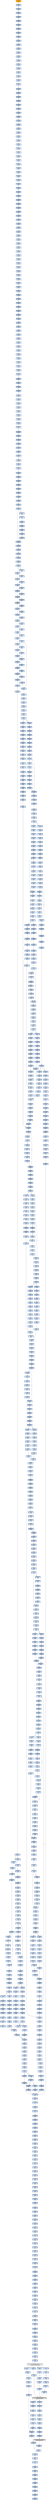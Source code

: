strict digraph G {
	graph [bgcolor=transparent,
		name=G
	];
	node [color=lightsteelblue,
		fillcolor=lightsteelblue,
		shape=rectangle,
		style=filled
	];
	"0x0044dbaf"	[label="0x0044dbaf
movl"];
	"0x0044dbb3"	[label="0x0044dbb3
shll"];
	"0x0044dbaf" -> "0x0044dbb3"	[color="#000000"];
	"0x0044d726"	[label="0x0044d726
cmpl"];
	"0x0044d728"	[label="0x0044d728
jae"];
	"0x0044d726" -> "0x0044d728"	[color="#000000"];
	"0x0044da5c"	[label="0x0044da5c
cmpl"];
	"0x0044da62"	[label="0x0044da62
movw"];
	"0x0044da5c" -> "0x0044da62"	[color="#000000"];
	"0x0044da1c"	[label="0x0044da1c
cmpl"];
	"0x0044da1e"	[label="0x0044da1e
jae"];
	"0x0044da1c" -> "0x0044da1e"	[color="#000000"];
	"0x0044d969"	[label="0x0044d969
movw"];
	"0x0044d970"	[label="0x0044d970
movzwl"];
	"0x0044d969" -> "0x0044d970"	[color="#000000"];
	"0x0044d8bd"	[label="0x0044d8bd
movl"];
	"0x0044d8c1"	[label="0x0044d8c1
subw"];
	"0x0044d8bd" -> "0x0044d8c1"	[color="#000000"];
	"0x0044da71"	[label="0x0044da71
movzbl"];
	"0x0044da74"	[label="0x0044da74
shll"];
	"0x0044da71" -> "0x0044da74"	[color="#000000"];
	"0x0044315e"	[label="0x0044315e
pushl"];
	"0x00443160"	[label="0x00443160
pushl"];
	"0x0044315e" -> "0x00443160"	[color="#000000"];
	"0x0044dde7"	[label="0x0044dde7
ja"];
	"0x0044ddfe"	[label="0x0044ddfe
subl"];
	"0x0044dde7" -> "0x0044ddfe"	[color="#000000",
		label=T];
	"0x0044dc03"	[label="0x0044dc03
movzwl"];
	"0x0044dc06"	[label="0x0044dc06
imull"];
	"0x0044dc03" -> "0x0044dc06"	[color="#000000"];
	"0x00443124"	[label="0x00443124
addl"];
	"0x00443127"	[label="0x00443127
call"];
	"0x00443124" -> "0x00443127"	[color="#000000"];
	"0x0044db54"	[label="0x0044db54
leal"];
	"0x0044db57"	[label="0x0044db57
movl"];
	"0x0044db54" -> "0x0044db57"	[color="#000000"];
	"0x0044d41d"	[label="0x0044d41d
movl"];
	"0x0044d425"	[label="0x0044d425
movl"];
	"0x0044d41d" -> "0x0044d425"	[color="#000000"];
	GETMODULEHANDLEA_KERNEL32_DLL	[color=lightgrey,
		fillcolor=lightgrey,
		label="GETMODULEHANDLEA_KERNEL32_DLL
GETMODULEHANDLEA"];
	"0x0043ae30"	[label="0x0043ae30
pushl"];
	GETMODULEHANDLEA_KERNEL32_DLL -> "0x0043ae30"	[color="#000000"];
	"0x0044318c"	[label="0x0044318c
movl"];
	GETMODULEHANDLEA_KERNEL32_DLL -> "0x0044318c"	[color="#000000"];
	"0x0041d958"	[label="0x0041d958
testl"];
	GETMODULEHANDLEA_KERNEL32_DLL -> "0x0041d958"	[color="#000000"];
	"0x0044313a"	[label="0x0044313a
orl"];
	GETMODULEHANDLEA_KERNEL32_DLL -> "0x0044313a"	[color="#000000"];
	"0x00443103"	[label="0x00443103
addl"];
	"0x00443106"	[label="0x00443106
popl"];
	"0x00443103" -> "0x00443106"	[color="#000000"];
	"0x0044db42"	[label="0x0044db42
cmpl"];
	"0x0044db44"	[label="0x0044db44
jae"];
	"0x0044db42" -> "0x0044db44"	[color="#000000"];
	"0x0044de1b"	[label="0x0044de1b
movl"];
	"0x0044de1d"	[label="0x0044de1d
addl"];
	"0x0044de1b" -> "0x0044de1d"	[color="#000000"];
	"0x0044d4d4"	[label="0x0044d4d4
incl"];
	"0x0044d4d5"	[label="0x0044d4d5
orl"];
	"0x0044d4d4" -> "0x0044d4d5"	[color="#000000"];
	"0x0044d862"	[label="0x0044d862
xorl"];
	"0x0044d864"	[label="0x0044d864
cmpl"];
	"0x0044d862" -> "0x0044d864"	[color="#000000"];
	"0x00443165"	[label="0x00443165
call"];
	VIRTUALPROTECT_KERNEL32	[color=lightgrey,
		fillcolor=lightgrey,
		label="VIRTUALPROTECT_KERNEL32
VIRTUALPROTECT"];
	"0x00443165" -> VIRTUALPROTECT_KERNEL32	[color="#000000"];
	"0x0044d6c8"	[label="0x0044d6c8
jmp"];
	"0x0044ddce"	[label="0x0044ddce
movl"];
	"0x0044d6c8" -> "0x0044ddce"	[color="#000000"];
	"0x0044d5c8"	[label="0x0044d5c8
sarl"];
	"0x0044d5cb"	[label="0x0044d5cb
cmpl"];
	"0x0044d5c8" -> "0x0044d5cb"	[color="#000000"];
	"0x0044dbe1"	[label="0x0044dbe1
cmpl"];
	"0x0044dbe5"	[label="0x0044dbe5
je"];
	"0x0044dbe1" -> "0x0044dbe5"	[color="#000000"];
	"0x0044d387"	[label="0x0044d387
movl"];
	"0x0044d38c"	[label="0x0044d38c
stosl"];
	"0x0044d387" -> "0x0044d38c"	[color="#000000"];
	"0x0044d8c4"	[label="0x0044d8c4
subl"];
	"0x0044d8c6"	[label="0x0044d8c6
cmpl"];
	"0x0044d8c4" -> "0x0044d8c6"	[color="#000000"];
	"0x0044dc11"	[label="0x0044dc11
movl"];
	"0x0044dc16"	[label="0x0044dc16
subl"];
	"0x0044dc11" -> "0x0044dc16"	[color="#000000"];
	"0x0044313e"	[label="0x0044313e
call"];
	"0x00443152"	[label="0x00443152
pushl"];
	"0x0044313e" -> "0x00443152"	[color="#000000"];
	"0x0044d456"	[label="0x0044d456
xorl"];
	"0x0044d458"	[label="0x0044d458
movl"];
	"0x0044d456" -> "0x0044d458"	[color="#000000"];
	"0x0044d7d7"	[label="0x0044d7d7
movl"];
	"0x0044d7d9"	[label="0x0044d7d9
subl"];
	"0x0044d7d7" -> "0x0044d7d9"	[color="#000000"];
	"0x0044da4f"	[label="0x0044da4f
subl"];
	"0x0044da1e" -> "0x0044da4f"	[color="#000000",
		label=T];
	"0x0044da20"	[label="0x0044da20
movl"];
	"0x0044da1e" -> "0x0044da20"	[color="#000000",
		label=F];
	"0x0044dd96"	[label="0x0044dd96
movl"];
	"0x0044dd9d"	[label="0x0044dd9d
movl"];
	"0x0044dd96" -> "0x0044dd9d"	[color="#000000"];
	"0x0044da7a"	[label="0x0044da7a
incl"];
	"0x0044da7b"	[label="0x0044da7b
orl"];
	"0x0044da7a" -> "0x0044da7b"	[color="#000000"];
	"0x0044d941"	[label="0x0044d941
movw"];
	"0x0044d948"	[label="0x0044d948
ja"];
	"0x0044d941" -> "0x0044d948"	[color="#000000"];
	"0x0044d92c"	[label="0x0044d92c
subl"];
	"0x0044d92e"	[label="0x0044d92e
movl"];
	"0x0044d92c" -> "0x0044d92e"	[color="#000000"];
	"0x0044d869"	[label="0x0044d869
movl"];
	"0x0044d870"	[label="0x0044d870
movl"];
	"0x0044d869" -> "0x0044d870"	[color="#000000"];
	"0x0044da65"	[label="0x0044da65
ja"];
	"0x0044da62" -> "0x0044da65"	[color="#000000"];
	"0x0044d40d"	[label="0x0044d40d
movl"];
	"0x0044d415"	[label="0x0044d415
movl"];
	"0x0044d40d" -> "0x0044d415"	[color="#000000"];
	"0x0044d79e"	[label="0x0044d79e
cmpl"];
	"0x0044d7a2"	[label="0x0044d7a2
je"];
	"0x0044d79e" -> "0x0044d7a2"	[color="#000000"];
	"0x0044dd1d"	[label="0x0044dd1d
movw"];
	"0x0044dd21"	[label="0x0044dd21
shrl"];
	"0x0044dd1d" -> "0x0044dd21"	[color="#000000"];
	"0x0044318f"	[label="0x0044318f
orb"];
	"0x00443191"	[label="0x00443191
movb"];
	"0x0044318f" -> "0x00443191"	[color="#000000"];
	"0x0044d565"	[label="0x0044d565
movl"];
	"0x0044d569"	[label="0x0044d569
leal"];
	"0x0044d565" -> "0x0044d569"	[color="#000000"];
	"0x0044dc29"	[label="0x0044dc29
subl"];
	"0x0044dc2b"	[label="0x0044dc2b
movl"];
	"0x0044dc29" -> "0x0044dc2b"	[color="#000000"];
	"0x0044d617"	[label="0x0044d617
movl"];
	"0x0044d61b"	[label="0x0044d61b
addl"];
	"0x0044d617" -> "0x0044d61b"	[color="#000000"];
	"0x0044d4e2"	[label="0x0044d4e2
movzwl"];
	"0x0044d4e5"	[label="0x0044d4e5
imull"];
	"0x0044d4e2" -> "0x0044d4e5"	[color="#000000"];
	"0x0044d539"	[label="0x0044d539
leal"];
	"0x0044d540"	[label="0x0044d540
movl"];
	"0x0044d539" -> "0x0044d540"	[color="#000000"];
	"0x0044d60c"	[label="0x0044d60c
cmpl"];
	"0x0044d612"	[label="0x0044d612
jg"];
	"0x0044d60c" -> "0x0044d612"	[color="#000000"];
	"0x0044da90"	[label="0x0044da90
movl"];
	"0x0044da94"	[label="0x0044da94
movl"];
	"0x0044da90" -> "0x0044da94"	[color="#000000"];
	"0x0041d962"	[label="0x0041d962
call"];
	GETPROCADDRESS_KERNEL32_DLL	[color=lightgrey,
		fillcolor=lightgrey,
		label="GETPROCADDRESS_KERNEL32_DLL
GETPROCADDRESS"];
	"0x0041d962" -> GETPROCADDRESS_KERNEL32_DLL	[color="#000000"];
	"0x0044de20"	[label="0x0044de20
popl"];
	"0x0044de1d" -> "0x0044de20"	[color="#000000"];
	"0x0044da3e"	[label="0x0044da3e
movw"];
	"0x0044da41"	[label="0x0044da41
movl"];
	"0x0044da3e" -> "0x0044da41"	[color="#000000"];
	"0x0044d892"	[label="0x0044d892
incl"];
	"0x0044d893"	[label="0x0044d893
movl"];
	"0x0044d892" -> "0x0044d893"	[color="#000000"];
	"0x0044ddbc"	[label="0x0044ddbc
decl"];
	"0x0044ddbd"	[label="0x0044ddbd
je"];
	"0x0044ddbc" -> "0x0044ddbd"	[color="#000000"];
	"0x0044d6d9"	[label="0x0044d6d9
movl"];
	"0x0044d6db"	[label="0x0044d6db
shrw"];
	"0x0044d6d9" -> "0x0044d6db"	[color="#000000"];
	"0x0044d77e"	[label="0x0044d77e
subl"];
	"0x0044d780"	[label="0x0044d780
subl"];
	"0x0044d77e" -> "0x0044d780"	[color="#000000"];
	"0x0044dc8b"	[label="0x0044dc8b
cmpl"];
	"0x0044dc93"	[label="0x0044dc93
ja"];
	"0x0044dc8b" -> "0x0044dc93"	[color="#000000"];
	"0x0044dd05"	[label="0x0044dd05
je"];
	"0x0044dd0b"	[label="0x0044dd0b
shll"];
	"0x0044dd05" -> "0x0044dd0b"	[color="#000000",
		label=F];
	"0x0044dd5c"	[label="0x0044dd5c
movw"];
	"0x0044dd60"	[label="0x0044dd60
movl"];
	"0x0044dd5c" -> "0x0044dd60"	[color="#000000"];
	"0x0044d6df"	[label="0x0044d6df
subw"];
	"0x0044d6e2"	[label="0x0044d6e2
cmpl"];
	"0x0044d6df" -> "0x0044d6e2"	[color="#000000"];
	"0x0044d8fb"	[label="0x0044d8fb
movzwl"];
	"0x0044d8fe"	[label="0x0044d8fe
imull"];
	"0x0044d8fb" -> "0x0044d8fe"	[color="#000000"];
	"0x0044d51f"	[label="0x0044d51f
shll"];
	"0x0044d521"	[label="0x0044d521
movl"];
	"0x0044d51f" -> "0x0044d521"	[color="#000000"];
	"0x0044d650"	[label="0x0044d650
cmpl"];
	"0x0044d652"	[label="0x0044d652
jae"];
	"0x0044d650" -> "0x0044d652"	[color="#000000"];
	"0x0044d5f0"	[label="0x0044d5f0
cmpl"];
	"0x0044d5f5"	[label="0x0044d5f5
movw"];
	"0x0044d5f0" -> "0x0044d5f5"	[color="#000000"];
	"0x0044dd85"	[label="0x0044dd85
movl"];
	"0x0044dd89"	[label="0x0044dd89
movl"];
	"0x0044dd85" -> "0x0044dd89"	[color="#000000"];
	"0x0044d683"	[label="0x0044d683
jmp"];
	"0x0044d683" -> "0x0044d60c"	[color="#000000"];
	"0x0044d301"	[label="0x0044d301
andb"];
	"0x0044d303"	[label="0x0044d303
shll"];
	"0x0044d301" -> "0x0044d303"	[color="#000000"];
	"0x0044d52c"	[label="0x0044d52c
addl"];
	"0x0044d52e"	[label="0x0044d52e
imull"];
	"0x0044d52c" -> "0x0044d52e"	[color="#000000"];
	"0x0044d7ab"	[label="0x0044d7ab
shll"];
	"0x0044d7ae"	[label="0x0044d7ae
shll"];
	"0x0044d7ab" -> "0x0044d7ae"	[color="#000000"];
	"0x0044dca4"	[label="0x0044dca4
movzbl"];
	"0x0044dca7"	[label="0x0044dca7
shll"];
	"0x0044dca4" -> "0x0044dca7"	[color="#000000"];
	"0x0044d5fc"	[label="0x0044d5fc
je"];
	"0x0044d5f5" -> "0x0044d5fc"	[color="#000000"];
	"0x0044d78c"	[label="0x0044d78c
subw"];
	"0x0044d78f"	[label="0x0044d78f
cmpl"];
	"0x0044d78c" -> "0x0044d78f"	[color="#000000"];
	"0x0044d38d"	[label="0x0044d38d
call"];
	"0x0044d392"	[label="0x0044d392
popl"];
	"0x0044d38d" -> "0x0044d392"	[color="#000000"];
	"0x0044dd7f"	[label="0x0044dd7f
movl"];
	"0x0044dd83"	[label="0x0044dd83
je"];
	"0x0044dd7f" -> "0x0044dd83"	[color="#000000"];
	"0x0043ae31"	[label="0x0043ae31
call"];
	"0x0043ae31" -> GETPROCADDRESS_KERNEL32_DLL	[color="#000000"];
	"0x0044d46f"	[label="0x0044d46f
cmpl"];
	"0x0044d473"	[label="0x0044d473
je"];
	"0x0044d46f" -> "0x0044d473"	[color="#000000"];
	"0x0044d479"	[label="0x0044d479
movzbl"];
	"0x0044d47c"	[label="0x0044d47c
shll"];
	"0x0044d479" -> "0x0044d47c"	[color="#000000"];
	"0x0044d82f"	[label="0x0044d82f
shrl"];
	"0x0044d832"	[label="0x0044d832
movzwl"];
	"0x0044d82f" -> "0x0044d832"	[color="#000000"];
	"0x0044dac1"	[label="0x0044dac1
movl"];
	"0x0044dac9"	[label="0x0044dac9
jmp"];
	"0x0044dac1" -> "0x0044dac9"	[color="#000000"];
	"0x0044d378"	[label="0x0044d378
call"];
	"0x0044d37d"	[label="0x0044d37d
popl"];
	"0x0044d378" -> "0x0044d37d"	[color="#000000"];
	"0x0044d957"	[label="0x0044d957
shll"];
	"0x0044d95a"	[label="0x0044d95a
shll"];
	"0x0044d957" -> "0x0044d95a"	[color="#000000"];
	"0x0044d5bb"	[label="0x0044d5bb
movl"];
	"0x0044d5bf"	[label="0x0044d5bf
movl"];
	"0x0044d5bb" -> "0x0044d5bf"	[color="#000000"];
	"0x0044da99"	[label="0x0044da99
subl"];
	"0x0044da94" -> "0x0044da99"	[color="#000000"];
	"0x00443162"	[label="0x00443162
pushl"];
	"0x00443163"	[label="0x00443163
movl"];
	"0x00443162" -> "0x00443163"	[color="#000000"];
	"0x0044dafa"	[label="0x0044dafa
movl"];
	"0x0044dac9" -> "0x0044dafa"	[color="#000000"];
	"0x0044d8b9"	[label="0x0044d8b9
shrw"];
	"0x0044d8b9" -> "0x0044d8bd"	[color="#000000"];
	"0x004431cd"	[label="0x004431cd
movb"];
	"0x004431cf"	[label="0x004431cf
stosb"];
	"0x004431cd" -> "0x004431cf"	[color="#000000"];
	"0x0044d8cc"	[label="0x0044d8cc
movw"];
	"0x0044d8c6" -> "0x0044d8cc"	[color="#000000"];
	"0x0044dc09"	[label="0x0044dc09
cmpl"];
	"0x0044dc0b"	[label="0x0044dc0b
jae"];
	"0x0044dc09" -> "0x0044dc0b"	[color="#000000"];
	"0x0044dc58"	[label="0x0044dc58
sarl"];
	"0x0044dc5a"	[label="0x0044dc5a
andl"];
	"0x0044dc58" -> "0x0044dc5a"	[color="#000000"];
	"0x0044dbf0"	[label="0x0044dbf0
movzbl"];
	"0x0044dbf3"	[label="0x0044dbf3
shll"];
	"0x0044dbf0" -> "0x0044dbf3"	[color="#000000"];
	"0x0044d32e"	[label="0x0044d32e
pushl"];
	"0x0044d32f"	[label="0x0044d32f
pushl"];
	"0x0044d32e" -> "0x0044d32f"	[color="#000000"];
	"0x0044d8d5"	[label="0x0044d8d5
cmpl"];
	"0x0044d8d9"	[label="0x0044d8d9
je"];
	"0x0044d8d5" -> "0x0044d8d9"	[color="#000000"];
	"0x0044d73a"	[label="0x0044d73a
movl"];
	"0x0044d73e"	[label="0x0044d73e
leal"];
	"0x0044d73a" -> "0x0044d73e"	[color="#000000"];
	"0x0044d3a1"	[label="0x0044d3a1
subl"];
	"0x0044d3a4"	[label="0x0044d3a4
movl"];
	"0x0044d3a1" -> "0x0044d3a4"	[color="#000000"];
	"0x004431b5"	[label="0x004431b5
xorb"];
	"0x004431b7"	[label="0x004431b7
movb"];
	"0x004431b5" -> "0x004431b7"	[color="#000000"];
	"0x0044de05"	[label="0x0044de05
xorl"];
	"0x0044de07"	[label="0x0044de07
movl"];
	"0x0044de05" -> "0x0044de07"	[color="#000000"];
	"0x0044d488"	[label="0x0044d488
movl"];
	"0x0044d48f"	[label="0x0044d48f
cmpl"];
	"0x0044d488" -> "0x0044d48f"	[color="#000000"];
	"0x0044d685"	[label="0x0044d685
movl"];
	"0x0044d612" -> "0x0044d685"	[color="#000000",
		label=T];
	"0x0044d63c"	[label="0x0044d63c
incl"];
	"0x0044d63d"	[label="0x0044d63d
orl"];
	"0x0044d63c" -> "0x0044d63d"	[color="#000000"];
	"0x0044ddaa"	[label="0x0044ddaa
leal"];
	"0x0044ddae"	[label="0x0044ddae
movb"];
	"0x0044ddaa" -> "0x0044ddae"	[color="#000000"];
	"0x0044d9e2"	[label="0x0044d9e2
addl"];
	"0x0044d9e8"	[label="0x0044d9e8
leal"];
	"0x0044d9e2" -> "0x0044d9e8"	[color="#000000"];
	"0x0044dcde"	[label="0x0044dcde
movl"];
	"0x0044dce6"	[label="0x0044dce6
movl"];
	"0x0044dcde" -> "0x0044dce6"	[color="#000000"];
	"0x0044d3c6"	[label="0x0044d3c6
movl"];
	"0x0044d3cb"	[label="0x0044d3cb
movzbl"];
	"0x0044d3c6" -> "0x0044d3cb"	[color="#000000"];
	"0x0044daec"	[label="0x0044daec
movw"];
	"0x0044daf0"	[label="0x0044daf0
addl"];
	"0x0044daec" -> "0x0044daf0"	[color="#000000"];
	"0x0044db8f"	[label="0x0044db8f
cmpl"];
	"0x0044db94"	[label="0x0044db94
movl"];
	"0x0044db8f" -> "0x0044db94"	[color="#000000"];
	"0x0044dcaa"	[label="0x0044dcaa
incl"];
	"0x0044dca7" -> "0x0044dcaa"	[color="#000000"];
	"0x0044daab"	[label="0x0044daab
leal"];
	"0x0044daae"	[label="0x0044daae
movl"];
	"0x0044daab" -> "0x0044daae"	[color="#000000"];
	"0x0044dc1e"	[label="0x0044dc1e
movw"];
	"0x0044dc21"	[label="0x0044dc21
movl"];
	"0x0044dc1e" -> "0x0044dc21"	[color="#000000"];
	"0x0044dd58"	[label="0x0044dd58
movl"];
	"0x0044dd58" -> "0x0044dd5c"	[color="#000000"];
	"0x0044d317"	[label="0x0044d317
movl"];
	"0x0044d319"	[label="0x0044d319
leal"];
	"0x0044d317" -> "0x0044d319"	[color="#000000"];
	"0x0044d30c"	[label="0x0044d30c
addb"];
	"0x0044d30e"	[label="0x0044d30e
movl"];
	"0x0044d30c" -> "0x0044d30e"	[color="#000000"];
	"0x0044d8e8"	[label="0x0044d8e8
incl"];
	"0x0044d8e9"	[label="0x0044d8e9
orl"];
	"0x0044d8e8" -> "0x0044d8e9"	[color="#000000"];
	"0x0044de12"	[label="0x0044de12
movl"];
	"0x0044de14"	[label="0x0044de14
movl"];
	"0x0044de12" -> "0x0044de14"	[color="#000000"];
	"0x0044dc95"	[label="0x0044dc95
cmpl"];
	"0x0044dc99"	[label="0x0044dc99
je"];
	"0x0044dc95" -> "0x0044dc99"	[color="#000000"];
	"0x0044dc4b"	[label="0x0044dc4b
movl"];
	"0x0044dc4e"	[label="0x0044dc4e
jle"];
	"0x0044dc4b" -> "0x0044dc4e"	[color="#000000"];
	"0x0044d81d"	[label="0x0044d81d
shll"];
	"0x0044d820"	[label="0x0044d820
shll"];
	"0x0044d81d" -> "0x0044d820"	[color="#000000"];
	"0x0044d6be"	[label="0x0044d6be
jmp"];
	"0x0044d6be" -> "0x0044ddce"	[color="#000000"];
	"0x0044d7db"	[label="0x0044d7db
movl"];
	"0x0044d7d9" -> "0x0044d7db"	[color="#000000"];
	"0x0044dd94"	[label="0x0044dd94
ja"];
	"0x0044dd94" -> "0x0044dd96"	[color="#000000",
		label=F];
	"0x0044d930"	[label="0x0044d930
shrw"];
	"0x0044d934"	[label="0x0044d934
subw"];
	"0x0044d930" -> "0x0044d934"	[color="#000000"];
	"0x0044d810"	[label="0x0044d810
cmpl"];
	"0x0044d814"	[label="0x0044d814
je"];
	"0x0044d810" -> "0x0044d814"	[color="#000000"];
	"0x0044d795"	[label="0x0044d795
movw"];
	"0x0044d78f" -> "0x0044d795"	[color="#000000"];
	"0x0044d3ef"	[label="0x0044d3ef
movl"];
	"0x0044d3f6"	[label="0x0044d3f6
movl"];
	"0x0044d3ef" -> "0x0044d3f6"	[color="#000000"];
	"0x0044da3b"	[label="0x0044da3b
leal"];
	"0x0044da3b" -> "0x0044da3e"	[color="#000000"];
	"0x0044d57e"	[label="0x0044d57e
leal"];
	"0x0044d582"	[label="0x0044d582
movl"];
	"0x0044d57e" -> "0x0044d582"	[color="#000000"];
	"0x0044d976"	[label="0x0044d976
cmpl"];
	"0x0044d978"	[label="0x0044d978
jae"];
	"0x0044d976" -> "0x0044d978"	[color="#000000"];
	"0x0044d897"	[label="0x0044d897
jmp"];
	"0x0044d893" -> "0x0044d897"	[color="#000000"];
	"0x0044d483"	[label="0x0044d483
cmpl"];
	"0x0044d486"	[label="0x0044d486
jle"];
	"0x0044d483" -> "0x0044d486"	[color="#000000"];
	"0x0044d44d"	[label="0x0044d44d
loop"];
	"0x0044d44f"	[label="0x0044d44f
movl"];
	"0x0044d44d" -> "0x0044d44f"	[color="#000000",
		label=F];
	"0x0041d95a"	[label="0x0041d95a
je"];
	"0x0041d95c"	[label="0x0041d95c
pushl"];
	"0x0041d95a" -> "0x0041d95c"	[color="#000000",
		label=F];
	"0x0044da2b"	[label="0x0044da2b
shll"];
	"0x0044da30"	[label="0x0044da30
sarl"];
	"0x0044da2b" -> "0x0044da30"	[color="#000000"];
	"0x0044d386"	[label="0x0044d386
stosb"];
	"0x0044d386" -> "0x0044d387"	[color="#000000"];
	"0x0044d37e"	[label="0x0044d37e
addl"];
	"0x0044d37d" -> "0x0044d37e"	[color="#000000"];
	"0x0044daa0"	[label="0x0044daa0
sarl"];
	"0x0044daa3"	[label="0x0044daa3
movl"];
	"0x0044daa0" -> "0x0044daa3"	[color="#000000"];
	"0x0044db6a"	[label="0x0044db6a
subw"];
	"0x0044db6d"	[label="0x0044db6d
movw"];
	"0x0044db6a" -> "0x0044db6d"	[color="#000000"];
	"0x0044dc56"	[label="0x0044dc56
movl"];
	"0x0044dc56" -> "0x0044dc58"	[color="#000000"];
	"0x00443158"	[label="0x00443158
orl"];
	"0x0044315a"	[label="0x0044315a
je"];
	"0x00443158" -> "0x0044315a"	[color="#000000"];
	"0x0044de25"	[label="0x0044de25
jmp"];
	"0x004430b4"	[label="0x004430b4
movl"];
	"0x0044de25" -> "0x004430b4"	[color="#000000"];
	"0x0044dd32"	[label="0x0044dd32
movl"];
	"0x0044dd37"	[label="0x0044dd37
subl"];
	"0x0044dd32" -> "0x0044dd37"	[color="#000000"];
	"0x0044dd01"	[label="0x0044dd01
cmpl"];
	"0x0044dd01" -> "0x0044dd05"	[color="#000000"];
	"0x004431bd"	[label="0x004431bd
jne"];
	"0x004431bf"	[label="0x004431bf
jmp"];
	"0x004431bd" -> "0x004431bf"	[color="#000000",
		label=F];
	"0x0044d50f"	[label="0x0044d50f
movw"];
	"0x0044d513"	[label="0x0044d513
movl"];
	"0x0044d50f" -> "0x0044d513"	[color="#000000"];
	"0x0044d6d3"	[label="0x0044d6d3
movl"];
	"0x0044d6d7"	[label="0x0044d6d7
subl"];
	"0x0044d6d3" -> "0x0044d6d7"	[color="#000000"];
	"0x0044d773"	[label="0x0044d773
movl"];
	"0x0044d777"	[label="0x0044d777
jmp"];
	"0x0044d773" -> "0x0044d777"	[color="#000000"];
	"0x004431ba"	[label="0x004431ba
lodsb"];
	"0x004431bb"	[label="0x004431bb
orb"];
	"0x004431ba" -> "0x004431bb"	[color="#000000"];
	"0x0044de22"	[label="0x0044de22
popl"];
	"0x0044de23"	[label="0x0044de23
popl"];
	"0x0044de22" -> "0x0044de23"	[color="#000000"];
	"0x0044d2fe"	[label="0x0044d2fe
andb"];
	"0x0044d2fe" -> "0x0044d301"	[color="#000000"];
	"0x0044dd13"	[label="0x0044dd13
shll"];
	"0x0044dd16"	[label="0x0044dd16
incl"];
	"0x0044dd13" -> "0x0044dd16"	[color="#000000"];
	"0x0044d3e1"	[label="0x0044d3e1
movl"];
	"0x0044d3e5"	[label="0x0044d3e5
movl"];
	"0x0044d3e1" -> "0x0044d3e5"	[color="#000000"];
	"0x0044d80b"	[label="0x0044d80b
leal"];
	"0x0044d80e"	[label="0x0044d80e
ja"];
	"0x0044d80b" -> "0x0044d80e"	[color="#000000"];
	"0x00443109"	[label="0x00443109
orb"];
	"0x0044310b"	[label="0x0044310b
jne"];
	"0x00443109" -> "0x0044310b"	[color="#000000"];
	"0x0044d46d"	[label="0x0044d46d
xorl"];
	"0x0044d46d" -> "0x0044d46f"	[color="#000000"];
	"0x0044d845"	[label="0x0044d845
movl"];
	"0x0044d849"	[label="0x0044d849
movl"];
	"0x0044d845" -> "0x0044d849"	[color="#000000"];
	"0x0044d98a"	[label="0x0044d98a
leal"];
	"0x0044d98d"	[label="0x0044d98d
movw"];
	"0x0044d98a" -> "0x0044d98d"	[color="#000000"];
	"0x0044d981"	[label="0x0044d981
subl"];
	"0x0044d983"	[label="0x0044d983
movl"];
	"0x0044d981" -> "0x0044d983"	[color="#000000"];
	"0x0044d3fe"	[label="0x0044d3fe
movl"];
	"0x0044d3f6" -> "0x0044d3fe"	[color="#000000"];
	"0x0044d2cb"	[label="0x0044d2cb
call"];
	"0x0044d2d0"	[label="0x0044d2d0
popl"];
	"0x0044d2cb" -> "0x0044d2d0"	[color="#000000"];
	"0x0044db98"	[label="0x0044db98
jg"];
	"0x0044db98" -> "0x0044dd85"	[color="#000000",
		label=T];
	"0x0044db9e"	[label="0x0044db9e
addl"];
	"0x0044db98" -> "0x0044db9e"	[color="#000000",
		label=F];
	"0x0044d4f0"	[label="0x0044d4f0
movl"];
	"0x0044d4f4"	[label="0x0044d4f4
movl"];
	"0x0044d4f0" -> "0x0044d4f4"	[color="#000000"];
	"0x0044d998"	[label="0x0044d998
jmp"];
	"0x0044d9c0"	[label="0x0044d9c0
movl"];
	"0x0044d998" -> "0x0044d9c0"	[color="#000000"];
	"0x0044dc63"	[label="0x0044dc63
cmpl"];
	"0x0044dc66"	[label="0x0044dc66
movl"];
	"0x0044dc63" -> "0x0044dc66"	[color="#000000"];
	"0x0044dae1"	[label="0x0044dae1
subw"];
	"0x0044dae4"	[label="0x0044dae4
movl"];
	"0x0044dae1" -> "0x0044dae4"	[color="#000000"];
	"0x0044318e"	[label="0x0044318e
lodsb"];
	"0x0044318e" -> "0x0044318f"	[color="#000000"];
	"0x0044db73"	[label="0x0044db73
movl"];
	"0x0044db77"	[label="0x0044db77
decl"];
	"0x0044db73" -> "0x0044db77"	[color="#000000"];
	"0x0044d47f"	[label="0x0044d47f
incl"];
	"0x0044d47c" -> "0x0044d47f"	[color="#000000"];
	"0x0044d552"	[label="0x0044d552
movl"];
	"0x0044d559"	[label="0x0044d559
movzbl"];
	"0x0044d552" -> "0x0044d559"	[color="#000000"];
	"0x0044ddd5"	[label="0x0044ddd5
cmpl"];
	"0x0044ddd9"	[label="0x0044ddd9
jb"];
	"0x0044ddd5" -> "0x0044ddd9"	[color="#000000"];
	"0x0044dab2"	[label="0x0044dab2
movw"];
	"0x0044daae" -> "0x0044dab2"	[color="#000000"];
	"0x0044d4f9"	[label="0x0044d4f9
subl"];
	"0x0044d4fb"	[label="0x0044d4fb
movb"];
	"0x0044d4f9" -> "0x0044d4fb"	[color="#000000"];
	"0x0044db4a"	[label="0x0044db4a
movl"];
	"0x0044db4f"	[label="0x0044db4f
subl"];
	"0x0044db4a" -> "0x0044db4f"	[color="#000000"];
	"0x0044d561"	[label="0x0044d561
shll"];
	"0x0044d561" -> "0x0044d565"	[color="#000000"];
	"0x0044dcca"	[label="0x0044dcca
movl"];
	"0x0044dccd"	[label="0x0044dccd
addl"];
	"0x0044dcca" -> "0x0044dccd"	[color="#000000"];
	"0x0044d2f0"	[label="0x0044d2f0
movb"];
	"0x0044d2f4"	[label="0x0044d2f4
movb"];
	"0x0044d2f0" -> "0x0044d2f4"	[color="#000000"];
	"0x0044d699"	[label="0x0044d699
incl"];
	"0x0044d69a"	[label="0x0044d69a
cmpl"];
	"0x0044d699" -> "0x0044d69a"	[color="#000000"];
	"0x0044d4ea"	[label="0x0044d4ea
jae"];
	"0x0044d4ea" -> "0x0044d4f0"	[color="#000000",
		label=F];
	"0x0044d6cd"	[label="0x0044d6cd
movl"];
	"0x0044d4ea" -> "0x0044d6cd"	[color="#000000",
		label=T];
	"0x0044d7e5"	[label="0x0044d7e5
sarl"];
	"0x0044d7e8"	[label="0x0044d7e8
leal"];
	"0x0044d7e5" -> "0x0044d7e8"	[color="#000000"];
	"0x0044da6b"	[label="0x0044da6b
je"];
	"0x0044da6b" -> "0x0044da71"	[color="#000000",
		label=F];
	"0x0044d384"	[label="0x0044d384
movb"];
	"0x0044d384" -> "0x0044d386"	[color="#000000"];
	"0x0044d409"	[label="0x0044d409
movl"];
	"0x0044d409" -> "0x0044d40d"	[color="#000000"];
	"0x0044d4d7"	[label="0x0044d4d7
movl"];
	"0x0044d4d5" -> "0x0044d4d7"	[color="#000000"];
	"0x00443100"	[label="0x00443100
addl"];
	"0x00443100" -> "0x00443103"	[color="#000000"];
	"0x0044d480"	[label="0x0044d480
incl"];
	"0x0044d47f" -> "0x0044d480"	[color="#000000"];
	"0x0044d469"	[label="0x0044d469
movl"];
	"0x0044d469" -> "0x0044d46d"	[color="#000000"];
	"0x0044d2dc"	[label="0x0044d2dc
movl"];
	"0x0044d2de"	[label="0x0044d2de
lodsw"];
	"0x0044d2dc" -> "0x0044d2de"	[color="#000000"];
	"0x0044d3ab"	[label="0x0044d3ab
movl"];
	"0x0044d3a4" -> "0x0044d3ab"	[color="#000000"];
	"0x0044da49"	[label="0x0044da49
movl"];
	"0x0044da4d"	[label="0x0044da4d
jmp"];
	"0x0044da49" -> "0x0044da4d"	[color="#000000"];
	"0x0044319b"	[label="0x0044319b
je"];
	"0x0044317e"	[label="0x0044317e
lodsl"];
	"0x0044319b" -> "0x0044317e"	[color="#000000",
		label=T];
	"0x0044d61d"	[label="0x0044d61d
cmpl"];
	"0x0044d61b" -> "0x0044d61d"	[color="#000000"];
	"0x0044d2da"	[label="0x0044d2da
subl"];
	"0x0044d2da" -> "0x0044d2dc"	[color="#000000"];
	"0x0044d7eb"	[label="0x0044d7eb
movl"];
	"0x0044d7ef"	[label="0x0044d7ef
movw"];
	"0x0044d7eb" -> "0x0044d7ef"	[color="#000000"];
	"0x004430b9"	[label="0x004430b9
pushl"];
	"0x004430ba"	[label="0x004430ba
je"];
	"0x004430b9" -> "0x004430ba"	[color="#000000"];
	"0x0044d507"	[label="0x0044d507
leal"];
	"0x0044d50a"	[label="0x0044d50a
movzbl"];
	"0x0044d507" -> "0x0044d50a"	[color="#000000"];
	"0x0044d4c9"	[label="0x0044d4c9
shll"];
	"0x0044d4ce"	[label="0x0044d4ce
movzbl"];
	"0x0044d4c9" -> "0x0044d4ce"	[color="#000000"];
	"0x0044d460"	[label="0x0044d460
movl"];
	"0x0044d458" -> "0x0044d460"	[color="#000000"];
	"0x0044d3bf"	[label="0x0044d3bf
leal"];
	"0x0044d3c2"	[label="0x0044d3c2
movl"];
	"0x0044d3bf" -> "0x0044d3c2"	[color="#000000"];
	"0x0044d6f8"	[label="0x0044d6f8
ja"];
	"0x0044d6fa"	[label="0x0044d6fa
cmpl"];
	"0x0044d6f8" -> "0x0044d6fa"	[color="#000000",
		label=F];
	"0x0044d710"	[label="0x0044d710
movl"];
	"0x0044d6f8" -> "0x0044d710"	[color="#000000",
		label=T];
	"0x00443135"	[label="0x00443135
call"];
	"0x00443127" -> "0x00443135"	[color="#000000"];
	"0x0044dc48"	[label="0x0044dc48
cmpl"];
	"0x0044dc48" -> "0x0044dc4b"	[color="#000000"];
	"0x0044d6fe"	[label="0x0044d6fe
je"];
	"0x0044d6fa" -> "0x0044d6fe"	[color="#000000"];
	"0x0044d647"	[label="0x0044d647
shrl"];
	"0x0044d64a"	[label="0x0044d64a
movzwl"];
	"0x0044d647" -> "0x0044d64a"	[color="#000000"];
	"0x0044d2e0"	[label="0x0044d2e0
shll"];
	"0x0044d2e3"	[label="0x0044d2e3
movl"];
	"0x0044d2e0" -> "0x0044d2e3"	[color="#000000"];
	"0x0044d54e"	[label="0x0044d54e
subl"];
	"0x0044d54e" -> "0x0044d552"	[color="#000000"];
	"0x0044d2d1"	[label="0x0044d2d1
addl"];
	"0x0044d2d6"	[label="0x0044d2d6
movl"];
	"0x0044d2d1" -> "0x0044d2d6"	[color="#000000"];
	"0x0044dcff"	[label="0x0044dcff
ja"];
	"0x0044dcff" -> "0x0044dd01"	[color="#000000",
		label=F];
	"0x0044dd19"	[label="0x0044dd19
movl"];
	"0x0044dcff" -> "0x0044dd19"	[color="#000000",
		label=T];
	"0x0044d719"	[label="0x0044d719
movw"];
	"0x0044d720"	[label="0x0044d720
movzwl"];
	"0x0044d719" -> "0x0044d720"	[color="#000000"];
	"0x0044da13"	[label="0x0044da13
shrl"];
	"0x0044da16"	[label="0x0044da16
movzwl"];
	"0x0044da13" -> "0x0044da16"	[color="#000000"];
	"0x0044311c"	[label="0x0044311c
subl"];
	"0x0044311e"	[label="0x0044311e
movw"];
	"0x0044311c" -> "0x0044311e"	[color="#000000"];
	"0x0044d966"	[label="0x0044d966
shrl"];
	"0x0044d966" -> "0x0044d969"	[color="#000000"];
	"0x0044d9c4"	[label="0x0044d9c4
movl"];
	"0x0044d9c0" -> "0x0044d9c4"	[color="#000000"];
	"0x0044d91f"	[label="0x0044d91f
movl"];
	"0x0044d923"	[label="0x0044d923
jmp"];
	"0x0044d91f" -> "0x0044d923"	[color="#000000"];
	"0x0044d85c"	[label="0x0044d85c
je"];
	"0x0044d85c" -> "0x0044d862"	[color="#000000",
		label=F];
	"0x0044db3c"	[label="0x0044db3c
movzwl"];
	"0x0044db3f"	[label="0x0044db3f
imull"];
	"0x0044db3c" -> "0x0044db3f"	[color="#000000"];
	"0x0044d823"	[label="0x0044d823
incl"];
	"0x0044d820" -> "0x0044d823"	[color="#000000"];
	"0x0044d88a"	[label="0x0044d88a
movb"];
	"0x0044d88e"	[label="0x0044d88e
movb"];
	"0x0044d88a" -> "0x0044d88e"	[color="#000000"];
	"0x0044d95d"	[label="0x0044d95d
incl"];
	"0x0044d95a" -> "0x0044d95d"	[color="#000000"];
	"0x00443122"	[label="0x00443122
addl"];
	"0x00443122" -> "0x00443124"	[color="#000000"];
	"0x0044d7a8"	[label="0x0044d7a8
movzbl"];
	"0x0044d7a2" -> "0x0044d7a8"	[color="#000000",
		label=F];
	"0x0044d517"	[label="0x0044d517
andl"];
	"0x0044d513" -> "0x0044d517"	[color="#000000"];
	"0x0044dc54"	[label="0x0044dc54
movl"];
	"0x0044dc54" -> "0x0044dc56"	[color="#000000"];
	"0x0044d68b"	[label="0x0044d68b
movl"];
	"0x0044d692"	[label="0x0044d692
movb"];
	"0x0044d68b" -> "0x0044d692"	[color="#000000"];
	"0x0044d99c"	[label="0x0044d99c
subl"];
	"0x0044d99e"	[label="0x0044d99e
subl"];
	"0x0044d99c" -> "0x0044d99e"	[color="#000000"];
	"0x0044da7d"	[label="0x0044da7d
movw"];
	"0x0044da7b" -> "0x0044da7d"	[color="#000000"];
	"0x0044d65f"	[label="0x0044d65f
movl"];
	"0x0044d661"	[label="0x0044d661
sarl"];
	"0x0044d65f" -> "0x0044d661"	[color="#000000"];
	"0x0044dd6c"	[label="0x0044dd6c
shll"];
	"0x0044dd70"	[label="0x0044dd70
decl"];
	"0x0044dd6c" -> "0x0044dd70"	[color="#000000"];
	"0x0044dc00"	[label="0x0044dc00
shrl"];
	"0x0044dc00" -> "0x0044dc03"	[color="#000000"];
	"0x0044db87"	[label="0x0044db87
shll"];
	"0x0044db89"	[label="0x0044db89
subl"];
	"0x0044db87" -> "0x0044db89"	[color="#000000"];
	"0x0044dc6a"	[label="0x0044dc6a
jg"];
	"0x0044dc88"	[label="0x0044dc88
leal"];
	"0x0044dc6a" -> "0x0044dc88"	[color="#000000",
		label=T];
	"0x0044dc6c"	[label="0x0044dc6c
movl"];
	"0x0044dc6a" -> "0x0044dc6c"	[color="#000000",
		label=F];
	"0x0044d5fe"	[label="0x0044d5fe
cmpl"];
	"0x0044d604"	[label="0x0044d604
jle"];
	"0x0044d5fe" -> "0x0044d604"	[color="#000000"];
	"0x0044d4e8"	[label="0x0044d4e8
cmpl"];
	"0x0044d4e5" -> "0x0044d4e8"	[color="#000000"];
	"0x0044d3d3"	[label="0x0044d3d3
movl"];
	"0x0044d3d5"	[label="0x0044d3d5
decl"];
	"0x0044d3d3" -> "0x0044d3d5"	[color="#000000"];
	"0x0044d66d"	[label="0x0044d66d
subl"];
	"0x0044d652" -> "0x0044d66d"	[color="#000000",
		label=T];
	"0x0044d654"	[label="0x0044d654
movl"];
	"0x0044d652" -> "0x0044d654"	[color="#000000",
		label=F];
	"0x0044db32"	[label="0x0044db32
movl"];
	"0x0044db36"	[label="0x0044db36
movw"];
	"0x0044db32" -> "0x0044db36"	[color="#000000"];
	"0x0044dcab"	[label="0x0044dcab
orl"];
	"0x0044dcaa" -> "0x0044dcab"	[color="#000000"];
	"0x0044d526"	[label="0x0044d526
subl"];
	"0x0044d521" -> "0x0044d526"	[color="#000000"];
	"0x0044db46"	[label="0x0044db46
movl"];
	"0x0044db46" -> "0x0044db4a"	[color="#000000"];
	"0x0044dcd2"	[label="0x0044dcd2
movl"];
	"0x0044dccd" -> "0x0044dcd2"	[color="#000000"];
	"0x0044dc82"	[label="0x0044dc82
movl"];
	"0x0044dc86"	[label="0x0044dc86
jmp"];
	"0x0044dc82" -> "0x0044dc86"	[color="#000000"];
	"0x0044d67f"	[label="0x0044d67f
movw"];
	"0x0044d67f" -> "0x0044d683"	[color="#000000"];
	"0x0044daf6"	[label="0x0044daf6
movl"];
	"0x0044daf0" -> "0x0044daf6"	[color="#000000"];
	"0x0044d4ff"	[label="0x0044d4ff
sarl"];
	"0x0044d4fb" -> "0x0044d4ff"	[color="#000000"];
	"0x0044d94e"	[label="0x0044d94e
je"];
	"0x0044d954"	[label="0x0044d954
movzbl"];
	"0x0044d94e" -> "0x0044d954"	[color="#000000",
		label=F];
	"0x0044d2e6"	[label="0x0044d2e6
lodsl"];
	"0x0044d2e7"	[label="0x0044d2e7
subl"];
	"0x0044d2e6" -> "0x0044d2e7"	[color="#000000"];
	"0x0044d639"	[label="0x0044d639
shll"];
	"0x0044d639" -> "0x0044d63c"	[color="#000000"];
	"0x0044dd2e"	[label="0x0044dd2e
movl"];
	"0x0044dd2e" -> "0x0044dd32"	[color="#000000"];
	"0x00443160" -> "0x00443162"	[color="#000000"];
	"0x0044d614"	[label="0x0044d614
leal"];
	"0x0044d614" -> "0x0044d617"	[color="#000000"];
	"0x0044d67c"	[label="0x0044d67c
subw"];
	"0x0044d67c" -> "0x0044d67f"	[color="#000000"];
	"0x0044dc7b"	[label="0x0044dc7b
subl"];
	"0x0044dc7d"	[label="0x0044dc7d
addl"];
	"0x0044dc7b" -> "0x0044dc7d"	[color="#000000"];
	"0x0044d43f"	[label="0x0044d43f
jae"];
	"0x0044d441"	[label="0x0044d441
movl"];
	"0x0044d43f" -> "0x0044d441"	[color="#000000",
		label=F];
	"0x0044da24"	[label="0x0044da24
movl"];
	"0x0044da29"	[label="0x0044da29
subl"];
	"0x0044da24" -> "0x0044da29"	[color="#000000"];
	"0x0044d404"	[label="0x0044d404
movl"];
	"0x0044d404" -> "0x0044d409"	[color="#000000"];
	"0x0044d6a3"	[label="0x0044d6a3
jg"];
	"0x0044d6a5"	[label="0x0044d6a5
movl"];
	"0x0044d6a3" -> "0x0044d6a5"	[color="#000000",
		label=F];
	"0x0044d6b2"	[label="0x0044d6b2
cmpl"];
	"0x0044d6a3" -> "0x0044d6b2"	[color="#000000",
		label=T];
	"0x0044d689"	[label="0x0044d689
movl"];
	"0x0044d685" -> "0x0044d689"	[color="#000000"];
	"0x0044ddbd" -> "0x0044ddce"	[color="#000000",
		label=T];
	"0x0044de21"	[label="0x0044de21
popl"];
	"0x0044de21" -> "0x0044de22"	[color="#000000"];
	"0x0044d339"	[label="0x0044d339
pushl"];
	"0x0044d33a"	[label="0x0044d33a
call"];
	"0x0044d339" -> "0x0044d33a"	[color="#000000"];
	"0x0044d9ec"	[label="0x0044d9ec
movl"];
	"0x0044d9e8" -> "0x0044d9ec"	[color="#000000"];
	"0x0044dbf9"	[label="0x0044dbf9
movl"];
	"0x0044dbfd"	[label="0x0044dbfd
movw"];
	"0x0044dbf9" -> "0x0044dbfd"	[color="#000000"];
	"0x0044d2ca"	[color=lightgrey,
		fillcolor=orange,
		label="0x0044d2ca
pusha"];
	"0x0044d2ca" -> "0x0044d2cb"	[color="#000000"];
	"0x0044d824"	[label="0x0044d824
orl"];
	"0x0044d823" -> "0x0044d824"	[color="#000000"];
	"0x0044dceb"	[label="0x0044dceb
movl"];
	"0x0044dcef"	[label="0x0044dcef
addl"];
	"0x0044dceb" -> "0x0044dcef"	[color="#000000"];
	"0x0044d8b7"	[label="0x0044d8b7
subl"];
	"0x0044d8b7" -> "0x0044d8b9"	[color="#000000"];
	"0x0044d3b3"	[label="0x0044d3b3
movb"];
	"0x0044d3b8"	[label="0x0044d3b8
movl"];
	"0x0044d3b3" -> "0x0044d3b8"	[color="#000000"];
	"0x0044d9b8"	[label="0x0044d9b8
movl"];
	"0x0044d9bc"	[label="0x0044d9bc
movl"];
	"0x0044d9b8" -> "0x0044d9bc"	[color="#000000"];
	"0x00443196"	[label="0x00443196
jne"];
	"0x00443198"	[label="0x00443198
lodsb"];
	"0x00443196" -> "0x00443198"	[color="#000000",
		label=F];
	"0x0044dc7d" -> "0x0044dc82"	[color="#000000"];
	"0x0044dc43"	[label="0x0044dc43
jne"];
	"0x0044dc45"	[label="0x0044dc45
leal"];
	"0x0044dc43" -> "0x0044dc45"	[color="#000000",
		label=F];
	"0x0044d883"	[label="0x0044d883
subl"];
	"0x0044d887"	[label="0x0044d887
movb"];
	"0x0044d883" -> "0x0044d887"	[color="#000000"];
	"0x0044d34e"	[label="0x0044d34e
cmpl"];
	"0x0044d350"	[label="0x0044d350
jae"];
	"0x0044d34e" -> "0x0044d350"	[color="#000000"];
	"0x0044d52a"	[label="0x0044d52a
sarl"];
	"0x0044d52a" -> "0x0044d52c"	[color="#000000"];
	"0x0044db7e"	[label="0x0044db7e
movb"];
	"0x0044db82"	[label="0x0044db82
movl"];
	"0x0044db7e" -> "0x0044db82"	[color="#000000"];
	"0x0044db78"	[label="0x0044db78
movl"];
	"0x0044db7c"	[label="0x0044db7c
jne"];
	"0x0044db78" -> "0x0044db7c"	[color="#000000"];
	"0x0044dd9f"	[label="0x0044dd9f
subl"];
	"0x0044dda3"	[label="0x0044dda3
addl"];
	"0x0044dd9f" -> "0x0044dda3"	[color="#000000"];
	"0x0044d4a1"	[label="0x0044d4a1
movl"];
	"0x0044d4a5"	[label="0x0044d4a5
movl"];
	"0x0044d4a1" -> "0x0044d4a5"	[color="#000000"];
	"0x004431bb" -> "0x004431bd"	[color="#000000"];
	"0x0044d87f"	[label="0x0044d87f
movl"];
	"0x0044d87f" -> "0x0044d883"	[color="#000000"];
	"0x0044d445"	[label="0x0044d445
movw"];
	"0x0044d441" -> "0x0044d445"	[color="#000000"];
	"0x0044d745"	[label="0x0044d745
movl"];
	"0x0044d749"	[label="0x0044d749
movl"];
	"0x0044d745" -> "0x0044d749"	[color="#000000"];
	"0x0044d4db"	[label="0x0044d4db
movw"];
	"0x0044d4d7" -> "0x0044d4db"	[color="#000000"];
	"0x00443199"	[label="0x00443199
orb"];
	"0x00443199" -> "0x0044319b"	[color="#000000"];
	"0x0044d58b"	[label="0x0044d58b
cmpl"];
	"0x0044d58f"	[label="0x0044d58f
je"];
	"0x0044d58b" -> "0x0044d58f"	[color="#000000"];
	"0x0044d348"	[label="0x0044d348
movb"];
	"0x0044d34a"	[label="0x0044d34a
subl"];
	"0x0044d348" -> "0x0044d34a"	[color="#000000"];
	"0x0044d56c"	[label="0x0044d56c
movl"];
	"0x0044d570"	[label="0x0044d570
andl"];
	"0x0044d56c" -> "0x0044d570"	[color="#000000"];
	"0x0044dbfd" -> "0x0044dc00"	[color="#000000"];
	"0x0044d6db" -> "0x0044d6df"	[color="#000000"];
	"0x0044dab6"	[label="0x0044dab6
leal"];
	"0x0044dabd"	[label="0x0044dabd
movl"];
	"0x0044dab6" -> "0x0044dabd"	[color="#000000"];
	"0x0044d3ec"	[label="0x0044d3ec
movzbl"];
	"0x0044d3ec" -> "0x0044d3ef"	[color="#000000"];
	"0x0044d7a8" -> "0x0044d7ab"	[color="#000000"];
	"0x0044d94a"	[label="0x0044d94a
cmpl"];
	"0x0044d94a" -> "0x0044d94e"	[color="#000000"];
	"0x0044d937"	[label="0x0044d937
movl"];
	"0x0044d934" -> "0x0044d937"	[color="#000000"];
	"0x00443117"	[label="0x00443117
movl"];
	"0x0044311a"	[label="0x0044311a
addl"];
	"0x00443117" -> "0x0044311a"	[color="#000000"];
	"0x0044d76a"	[label="0x0044d76a
addl"];
	"0x0044d770"	[label="0x0044d770
leal"];
	"0x0044d76a" -> "0x0044d770"	[color="#000000"];
	"0x00443193"	[label="0x00443193
movb"];
	"0x00443193" -> "0x00443196"	[color="#000000"];
	"0x0044dbf7"	[label="0x0044dbf7
orl"];
	"0x0044dbf7" -> "0x0044dbf9"	[color="#000000"];
	"0x0044d987"	[label="0x0044d987
sarl"];
	"0x0044d983" -> "0x0044d987"	[color="#000000"];
	"0x0044d50a" -> "0x0044d50f"	[color="#000000"];
	"0x0044d8b5"	[label="0x0044d8b5
movl"];
	"0x0044d8b5" -> "0x0044d8b7"	[color="#000000"];
	"0x0044d5d3"	[label="0x0044d5d3
movw"];
	"0x0044d5da"	[label="0x0044d5da
je"];
	"0x0044d5d3" -> "0x0044d5da"	[color="#000000"];
	"0x0044d770" -> "0x0044d773"	[color="#000000"];
	"0x0044dc0d"	[label="0x0044dc0d
movl"];
	"0x0044dc0d" -> "0x0044dc11"	[color="#000000"];
	"0x0044dbf6"	[label="0x0044dbf6
incl"];
	"0x0044dbf6" -> "0x0044dbf7"	[color="#000000"];
	"0x00443191" -> "0x00443193"	[color="#000000"];
	"0x0044d493"	[label="0x0044d493
jae"];
	"0x0044d499"	[label="0x0044d499
movl"];
	"0x0044d493" -> "0x0044d499"	[color="#000000",
		label=F];
	"0x0044dae4" -> "0x0044daec"	[color="#000000"];
	"0x0044d915"	[label="0x0044d915
leal"];
	"0x0044d918"	[label="0x0044d918
movw"];
	"0x0044d915" -> "0x0044d918"	[color="#000000"];
	"0x0044ddce" -> "0x0044ddd5"	[color="#000000"];
	"0x0044d2ee"	[label="0x0044d2ee
pushl"];
	"0x0044d2ef"	[label="0x0044d2ef
decl"];
	"0x0044d2ee" -> "0x0044d2ef"	[color="#000000"];
	"0x0044dcb9"	[label="0x0044dcb9
subl"];
	"0x0044dcbd"	[label="0x0044dcbd
orl"];
	"0x0044dcb9" -> "0x0044dcbd"	[color="#000000"];
	"0x0044d5dc"	[label="0x0044d5dc
jmp"];
	"0x0044d5dc" -> "0x0044d60c"	[color="#000000"];
	"0x0044d754"	[label="0x0044d754
movl"];
	"0x0044d758"	[label="0x0044d758
movl"];
	"0x0044d754" -> "0x0044d758"	[color="#000000"];
	"0x0044d643"	[label="0x0044d643
movw"];
	"0x0044d643" -> "0x0044d647"	[color="#000000"];
	"0x0044317b"	[label="0x0044317b
popl"];
	"0x0044317c"	[label="0x0044317c
movl"];
	"0x0044317b" -> "0x0044317c"	[color="#000000"];
	"0x0044dafe"	[label="0x0044dafe
movl"];
	"0x0044db03"	[label="0x0044db03
movl"];
	"0x0044dafe" -> "0x0044db03"	[color="#000000"];
	"0x0044d83a"	[label="0x0044d83a
jae"];
	"0x0044d83c"	[label="0x0044d83c
subl"];
	"0x0044d83a" -> "0x0044d83c"	[color="#000000",
		label=F];
	"0x0044d89c"	[label="0x0044d89c
subl"];
	"0x0044d83a" -> "0x0044d89c"	[color="#000000",
		label=T];
	"0x0044d63f"	[label="0x0044d63f
movl"];
	"0x0044d63f" -> "0x0044d643"	[color="#000000"];
	"0x0044dc5d"	[label="0x0044dc5d
leal"];
	"0x0044dc60"	[label="0x0044dc60
orl"];
	"0x0044dc5d" -> "0x0044dc60"	[color="#000000"];
	"0x0044d69f"	[label="0x0044d69f
movl"];
	"0x0044d69f" -> "0x0044d6a3"	[color="#000000"];
	"0x0044d4df"	[label="0x0044d4df
shrl"];
	"0x0044d4df" -> "0x0044d4e2"	[color="#000000"];
	"0x0044d9c8"	[label="0x0044d9c8
movl"];
	"0x0044d9cc"	[label="0x0044d9cc
movl"];
	"0x0044d9c8" -> "0x0044d9cc"	[color="#000000"];
	"0x0044db07"	[label="0x0044db07
leal"];
	"0x0044db0a"	[label="0x0044db0a
movl"];
	"0x0044db07" -> "0x0044db0a"	[color="#000000"];
	"0x0044d671"	[label="0x0044d671
subl"];
	"0x0044d673"	[label="0x0044d673
movl"];
	"0x0044d671" -> "0x0044d673"	[color="#000000"];
	"0x0044d42d"	[label="0x0044d42d
movzbl"];
	"0x0044d431"	[label="0x0044d431
addl"];
	"0x0044d42d" -> "0x0044d431"	[color="#000000"];
	"0x0044d8eb"	[label="0x0044d8eb
movl"];
	"0x0044d8ef"	[label="0x0044d8ef
movl"];
	"0x0044d8eb" -> "0x0044d8ef"	[color="#000000"];
	"0x0044dc2d"	[label="0x0044dc2d
shrw"];
	"0x0044dc2b" -> "0x0044dc2d"	[color="#000000"];
	"0x0044dddf"	[label="0x0044dddf
cmpl"];
	"0x0044ddd9" -> "0x0044dddf"	[color="#000000",
		label=F];
	"0x0044d99a"	[label="0x0044d99a
movl"];
	"0x0044d99a" -> "0x0044d99c"	[color="#000000"];
	"0x0044dd55"	[label="0x0044dd55
subw"];
	"0x0044dd55" -> "0x0044dd58"	[color="#000000"];
	"0x0044dc88" -> "0x0044dc8b"	[color="#000000"];
	"0x0044dcc7"	[label="0x0044dcc7
shll"];
	"0x0044dcc7" -> "0x0044dcca"	[color="#000000"];
	"0x0044d664"	[label="0x0044d664
leal"];
	"0x0044d661" -> "0x0044d664"	[color="#000000"];
	"0x0044d6d1"	[label="0x0044d6d1
subl"];
	"0x0044d6cd" -> "0x0044d6d1"	[color="#000000"];
	"0x0044dcc0"	[label="0x0044dcc0
decl"];
	"0x0044dcc1"	[label="0x0044dcc1
jne"];
	"0x0044dcc0" -> "0x0044dcc1"	[color="#000000"];
	"0x0044d69a" -> "0x0044d69f"	[color="#000000"];
	"0x0044d7b1"	[label="0x0044d7b1
incl"];
	"0x0044d7b2"	[label="0x0044d7b2
orl"];
	"0x0044d7b1" -> "0x0044d7b2"	[color="#000000"];
	"0x0044d3de"	[label="0x0044d3de
shll"];
	"0x0044d3e0"	[label="0x0044d3e0
decl"];
	"0x0044d3de" -> "0x0044d3e0"	[color="#000000"];
	"0x0044d328"	[label="0x0044d328
movw"];
	"0x0044d32b"	[label="0x0044d32b
shll"];
	"0x0044d328" -> "0x0044d32b"	[color="#000000"];
	"0x0044d8a6"	[label="0x0044d8a6
subw"];
	"0x0044d8a9"	[label="0x0044d8a9
movw"];
	"0x0044d8a6" -> "0x0044d8a9"	[color="#000000"];
	"0x0044d2de" -> "0x0044d2e0"	[color="#000000"];
	"0x0044dc70"	[label="0x0044dc70
shll"];
	"0x0044dc6c" -> "0x0044dc70"	[color="#000000"];
	"0x0044d2e9"	[label="0x0044d2e9
addl"];
	"0x0044d2e7" -> "0x0044d2e9"	[color="#000000"];
	"0x0044d3cf"	[label="0x0044d3cf
movl"];
	"0x0044d3cb" -> "0x0044d3cf"	[color="#000000"];
	"0x0044dabd" -> "0x0044dac1"	[color="#000000"];
	"0x0044db94" -> "0x0044db98"	[color="#000000"];
	"0x0044d905"	[label="0x0044d905
movl"];
	"0x0044d907"	[label="0x0044d907
movl"];
	"0x0044d905" -> "0x0044d907"	[color="#000000"];
	"0x0044d9a9"	[label="0x0044d9a9
movl"];
	"0x0044d9ad"	[label="0x0044d9ad
movw"];
	"0x0044d9a9" -> "0x0044d9ad"	[color="#000000"];
	"0x0041d961"	[label="0x0041d961
pushl"];
	"0x0041d95c" -> "0x0041d961"	[color="#000000"];
	"0x0044315c"	[label="0x0044315c
pushl"];
	"0x0044315a" -> "0x0044315c"	[color="#000000",
		label=F];
	"0x0044dd10"	[label="0x0044dd10
movzbl"];
	"0x0044dd10" -> "0x0044dd13"	[color="#000000"];
	"0x0044d6c3"	[label="0x0044d6c3
subl"];
	"0x0044d6c3" -> "0x0044d6c8"	[color="#000000"];
	"0x0044d2fb"	[label="0x0044d2fb
lodsb"];
	"0x0044d2fc"	[label="0x0044d2fc
movl"];
	"0x0044d2fb" -> "0x0044d2fc"	[color="#000000"];
	"0x0044d6e8"	[label="0x0044d6e8
movw"];
	"0x0044d6e2" -> "0x0044d6e8"	[color="#000000"];
	"0x0044d66b"	[label="0x0044d66b
jmp"];
	"0x0044d66b" -> "0x0044d60c"	[color="#000000"];
	"0x0044d9b4"	[label="0x0044d9b4
movl"];
	"0x0044d9ad" -> "0x0044d9b4"	[color="#000000"];
	"0x0044dbdf"	[label="0x0044dbdf
ja"];
	"0x0044dbdf" -> "0x0044dbe1"	[color="#000000",
		label=F];
	"0x0044dbdf" -> "0x0044dbf9"	[color="#000000",
		label=T];
	"0x0044d636"	[label="0x0044d636
movzbl"];
	"0x0044d636" -> "0x0044d639"	[color="#000000"];
	"0x0044dbc5"	[label="0x0044dbc5
movl"];
	"0x0044dbc9"	[label="0x0044dbc9
movl"];
	"0x0044dbc5" -> "0x0044dbc9"	[color="#000000"];
	"0x0044dacf"	[label="0x0044dacf
movl"];
	"0x0044dad1"	[label="0x0044dad1
movl"];
	"0x0044dacf" -> "0x0044dad1"	[color="#000000"];
	"0x0044dd17"	[label="0x0044dd17
orl"];
	"0x0044dd16" -> "0x0044dd17"	[color="#000000"];
	"0x0044d852"	[label="0x0044d852
leal"];
	"0x0044d855"	[label="0x0044d855
movw"];
	"0x0044d852" -> "0x0044d855"	[color="#000000"];
	"0x0044d8f4"	[label="0x0044d8f4
movw"];
	"0x0044d8f4" -> "0x0044d8fb"	[color="#000000"];
	"0x0044dad9"	[label="0x0044dad9
movl"];
	"0x0044dad9" -> "0x0044dae1"	[color="#000000"];
	"0x0044d877"	[label="0x0044d877
leal"];
	"0x0044d87b"	[label="0x0044d87b
movl"];
	"0x0044d877" -> "0x0044d87b"	[color="#000000"];
	"0x0044d658"	[label="0x0044d658
movl"];
	"0x0044d65d"	[label="0x0044d65d
subl"];
	"0x0044d658" -> "0x0044d65d"	[color="#000000"];
	"0x0044d826"	[label="0x0044d826
movw"];
	"0x0044d82d"	[label="0x0044d82d
movl"];
	"0x0044d826" -> "0x0044d82d"	[color="#000000"];
	"0x0044d87b" -> "0x0044d87f"	[color="#000000"];
	"0x0044dc66" -> "0x0044dc6a"	[color="#000000"];
	"0x0044d44a"	[label="0x0044d44a
addl"];
	"0x0044d44a" -> "0x0044d44d"	[color="#000000"];
	"0x0044d7d2"	[label="0x0044d7d2
movl"];
	"0x0044d7d2" -> "0x0044d7d7"	[color="#000000"];
	"0x0044dc72"	[label="0x0044dc72
addl"];
	"0x0044dc74"	[label="0x0044dc74
movl"];
	"0x0044dc72" -> "0x0044dc74"	[color="#000000"];
	"0x0044d49d"	[label="0x0044d49d
andl"];
	"0x0044d49d" -> "0x0044d4a1"	[color="#000000"];
	"0x0044d731"	[label="0x0044d731
subl"];
	"0x0044d733"	[label="0x0044d733
movl"];
	"0x0044d731" -> "0x0044d733"	[color="#000000"];
	"0x0044db2c"	[label="0x0044db2c
shll"];
	"0x0044db2f"	[label="0x0044db2f
incl"];
	"0x0044db2c" -> "0x0044db2f"	[color="#000000"];
	"0x0044dbce"	[label="0x0044dbce
leal"];
	"0x0044dbd1"	[label="0x0044dbd1
movl"];
	"0x0044dbce" -> "0x0044dbd1"	[color="#000000"];
	"0x0044da67"	[label="0x0044da67
cmpl"];
	"0x0044da65" -> "0x0044da67"	[color="#000000",
		label=F];
	"0x0044da65" -> "0x0044da7d"	[color="#000000",
		label=T];
	"0x0044db5e"	[label="0x0044db5e
subl"];
	"0x0044db62"	[label="0x0044db62
subl"];
	"0x0044db5e" -> "0x0044db62"	[color="#000000"];
	"0x0044d81a"	[label="0x0044d81a
movzbl"];
	"0x0044d814" -> "0x0044d81a"	[color="#000000",
		label=F];
	"0x0044d72c"	[label="0x0044d72c
movl"];
	"0x0044d72c" -> "0x0044d731"	[color="#000000"];
	"0x00443163" -> "0x00443165"	[color="#000000"];
	"0x004431d5"	[label="0x004431d5
stosl"];
	"0x004431d6"	[label="0x004431d6
popa"];
	"0x004431d5" -> "0x004431d6"	[color="#000000"];
	"0x0044d308"	[label="0x0044d308
lodsb"];
	"0x0044d309"	[label="0x0044d309
orl"];
	"0x0044d308" -> "0x0044d309"	[color="#000000"];
	"0x0044dcc3"	[label="0x0044dcc3
movl"];
	"0x0044dcc3" -> "0x0044dcc7"	[color="#000000"];
	"0x0044dacb"	[label="0x0044dacb
subl"];
	"0x0044dacd"	[label="0x0044dacd
subl"];
	"0x0044dacb" -> "0x0044dacd"	[color="#000000"];
	"0x0044db51"	[label="0x0044db51
sarl"];
	"0x0044db4f" -> "0x0044db51"	[color="#000000"];
	"0x0043ae30" -> "0x0043ae31"	[color="#000000"];
	"0x0044d767"	[label="0x0044d767
setg"];
	"0x0044d767" -> "0x0044d76a"	[color="#000000"];
	"0x0044d33f"	[label="0x0044d33f
movl"];
	"0x0044d341"	[label="0x0044d341
popl"];
	"0x0044d33f" -> "0x0044d341"	[color="#000000"];
	"0x0044d5a7"	[label="0x0044d5a7
movw"];
	"0x0044d5ae"	[label="0x0044d5ae
shrl"];
	"0x0044d5a7" -> "0x0044d5ae"	[color="#000000"];
	"0x0044d9a2"	[label="0x0044d9a2
shrw"];
	"0x0044d9a6"	[label="0x0044d9a6
subw"];
	"0x0044d9a2" -> "0x0044d9a6"	[color="#000000"];
	"0x0044d5c4"	[label="0x0044d5c4
subl"];
	"0x0044d5c6"	[label="0x0044d5c6
movl"];
	"0x0044d5c4" -> "0x0044d5c6"	[color="#000000"];
	"0x0044daf6" -> "0x0044dafa"	[color="#000000"];
	"0x0044d741"	[label="0x0044d741
movl"];
	"0x0044d741" -> "0x0044d745"	[color="#000000"];
	"0x004430b7"	[label="0x004430b7
orl"];
	"0x004430b4" -> "0x004430b7"	[color="#000000"];
	"0x0044d81a" -> "0x0044d81d"	[color="#000000"];
	"0x0044d3d1"	[label="0x0044d3d1
shll"];
	"0x0044d3cf" -> "0x0044d3d1"	[color="#000000"];
	"0x0044d51b"	[label="0x0044d51b
movl"];
	"0x0044d517" -> "0x0044d51b"	[color="#000000"];
	"0x0044d4e8" -> "0x0044d4ea"	[color="#000000"];
	"0x0044d3c2" -> "0x0044d3c6"	[color="#000000"];
	"0x0044311a" -> "0x0044311c"	[color="#000000"];
	"0x0044d994"	[label="0x0044d994
movl"];
	"0x0044d994" -> "0x0044d998"	[color="#000000"];
	"0x0044dacd" -> "0x0044dacf"	[color="#000000"];
	"0x0044d481"	[label="0x0044d481
orl"];
	"0x0044d480" -> "0x0044d481"	[color="#000000"];
	"0x0044db59"	[label="0x0044db59
movw"];
	"0x0044db57" -> "0x0044db59"	[color="#000000"];
	"0x0044dd83" -> "0x0044dd85"	[color="#000000",
		label=F];
	"0x0044d75c"	[label="0x0044d75c
movl"];
	"0x0044d760"	[label="0x0044d760
xorl"];
	"0x0044d75c" -> "0x0044d760"	[color="#000000"];
	"0x0044d4a9"	[label="0x0044d4a9
shll"];
	"0x0044d4a5" -> "0x0044d4a9"	[color="#000000"];
	"0x0044d445" -> "0x0044d44a"	[color="#000000"];
	"0x0044d338"	[label="0x0044d338
pushl"];
	"0x0044d338" -> "0x0044d339"	[color="#000000"];
	"0x0044d3e0" -> "0x0044d3e1"	[color="#000000"];
	"0x0044da77"	[label="0x0044da77
shll"];
	"0x0044da74" -> "0x0044da77"	[color="#000000"];
	"0x0044d7e3"	[label="0x0044d7e3
movl"];
	"0x0044d7e3" -> "0x0044d7e5"	[color="#000000"];
	"0x0044d70e"	[label="0x0044d70e
orl"];
	"0x0044d70e" -> "0x0044d710"	[color="#000000"];
	"0x0044d667"	[label="0x0044d667
movw"];
	"0x0044d664" -> "0x0044d667"	[color="#000000"];
	"0x0044dc77"	[label="0x0044dc77
leal"];
	"0x0044dc77" -> "0x0044dc7b"	[color="#000000"];
	"0x0044d72a"	[label="0x0044d72a
movl"];
	"0x0044d72a" -> "0x0044d72c"	[color="#000000"];
	"0x0044d32b" -> "0x0044d32e"	[color="#000000"];
	"0x0044db8b"	[label="0x0044db8b
addl"];
	"0x0044db89" -> "0x0044db8b"	[color="#000000"];
	"0x0044d897" -> "0x0044ddce"	[color="#000000"];
	"0x0044dbeb"	[label="0x0044dbeb
shll"];
	"0x0044dbe5" -> "0x0044dbeb"	[color="#000000",
		label=F];
	"0x0044d5d0"	[label="0x0044d5d0
leal"];
	"0x0044d5cb" -> "0x0044d5d0"	[color="#000000"];
	"0x0044da59"	[label="0x0044da59
subw"];
	"0x0044da59" -> "0x0044da5c"	[color="#000000"];
	"0x0044d8b0"	[label="0x0044d8b0
jmp"];
	"0x0044d8a9" -> "0x0044d8b0"	[color="#000000"];
	"0x0044d964"	[label="0x0044d964
movl"];
	"0x0044d964" -> "0x0044d966"	[color="#000000"];
	"0x0044d3d1" -> "0x0044d3d3"	[color="#000000"];
	"0x0044d723"	[label="0x0044d723
imull"];
	"0x0044d723" -> "0x0044d726"	[color="#000000"];
	"0x0044dc86" -> "0x0044dcde"	[color="#000000"];
	"0x0044d30b"	[label="0x0044d30b
pushl"];
	"0x0044d30b" -> "0x0044d30c"	[color="#000000"];
	"0x0044d74d"	[label="0x0044d74d
movw"];
	"0x0044d74d" -> "0x0044d754"	[color="#000000"];
	"0x0044dc5a" -> "0x0044dc5d"	[color="#000000"];
	"0x0044d7c4"	[label="0x0044d7c4
movzwl"];
	"0x0044d7c7"	[label="0x0044d7c7
imull"];
	"0x0044d7c4" -> "0x0044d7c7"	[color="#000000"];
	"0x0044d667" -> "0x0044d66b"	[color="#000000"];
	"0x0044310d"	[label="0x0044310d
subl"];
	"0x0044310b" -> "0x0044310d"	[color="#000000",
		label=F];
	"0x0044d398"	[label="0x0044d398
jmp"];
	"0x0044d398" -> "0x0044de25"	[color="#000000"];
	"0x0044d345"	[label="0x0044d345
movl"];
	"0x0044d345" -> "0x0044d348"	[color="#000000"];
	"0x0044dd2a"	[label="0x0044dd2a
cmpl"];
	"0x0044dd2c"	[label="0x0044dd2c
jae"];
	"0x0044dd2a" -> "0x0044dd2c"	[color="#000000"];
	"0x0044dbeb" -> "0x0044dbf0"	[color="#000000"];
	"0x0044d9d0"	[label="0x0044d9d0
movl"];
	"0x0044d9cc" -> "0x0044d9d0"	[color="#000000"];
	"0x0044d2f7"	[label="0x0044d2f7
jne"];
	"0x0044d2f9"	[label="0x0044d2f9
subl"];
	"0x0044d2f7" -> "0x0044d2f9"	[color="#000000",
		label=F];
	"0x0044ddfe" -> "0x0044de05"	[color="#000000"];
	"0x0044d4b0"	[label="0x0044d4b0
addl"];
	"0x0044d4b2"	[label="0x0044d4b2
cmpl"];
	"0x0044d4b0" -> "0x0044d4b2"	[color="#000000"];
	"0x0044d9f0"	[label="0x0044d9f0
cmpl"];
	"0x0044d9f6"	[label="0x0044d9f6
ja"];
	"0x0044d9f0" -> "0x0044d9f6"	[color="#000000"];
	"0x0044d7fa"	[label="0x0044d7fa
movl"];
	"0x0044d7fe"	[label="0x0044d7fe
shll"];
	"0x0044d7fa" -> "0x0044d7fe"	[color="#000000"];
	"0x0044d782"	[label="0x0044d782
movl"];
	"0x0044d780" -> "0x0044d782"	[color="#000000"];
	"0x004431d0"	[label="0x004431d0
movl"];
	"0x004431cf" -> "0x004431d0"	[color="#000000"];
	"0x0044dbf3" -> "0x0044dbf6"	[color="#000000"];
	"0x0044d97a"	[label="0x0044d97a
movl"];
	"0x0044d97c"	[label="0x0044d97c
movl"];
	"0x0044d97a" -> "0x0044d97c"	[color="#000000"];
	"0x0044de24"	[label="0x0044de24
ret"];
	"0x0044de24" -> "0x0044d33f"	[color="#000000"];
	"0x004431e6"	[label="0x004431e6
jmp"];
	"0x004431e6" -> GETPROCADDRESS_KERNEL32_DLL	[color="#000000"];
	"0x0044d462"	[label="0x0044d462
addl"];
	"0x0044d460" -> "0x0044d462"	[color="#000000"];
	"0x0044d60a"	[label="0x0044d60a
jmp"];
	"0x0044d60a" -> "0x0044d685"	[color="#000000"];
	"0x004431b4"	[label="0x004431b4
stosl"];
	"0x004431b4" -> "0x004431b5"	[color="#000000"];
	"0x0044317c" -> "0x0044317e"	[color="#000000"];
	"0x0044dce6" -> "0x0044dceb"	[color="#000000"];
	"0x0044de23" -> "0x0044de24"	[color="#000000"];
	"0x0044d79c"	[label="0x0044d79c
ja"];
	"0x0044d79c" -> "0x0044d79e"	[color="#000000",
		label=F];
	"0x0044d7b4"	[label="0x0044d7b4
movl"];
	"0x0044d79c" -> "0x0044d7b4"	[color="#000000",
		label=T];
	"0x0044d433"	[label="0x0044d433
shll"];
	"0x0044d431" -> "0x0044d433"	[color="#000000"];
	"0x0044d675"	[label="0x0044d675
leal"];
	"0x0044d678"	[label="0x0044d678
shrw"];
	"0x0044d675" -> "0x0044d678"	[color="#000000"];
	"0x0044d576"	[label="0x0044d576
cmpl"];
	"0x0044d576" -> "0x0044d57e"	[color="#000000"];
	"0x0044d323"	[label="0x0044d323
pushl"];
	"0x0044d324"	[label="0x0044d324
pushl"];
	"0x0044d323" -> "0x0044d324"	[color="#000000"];
	"0x0044d801"	[label="0x0044d801
addl"];
	"0x0044d805"	[label="0x0044d805
cmpl"];
	"0x0044d801" -> "0x0044d805"	[color="#000000"];
	"0x0044da81"	[label="0x0044da81
movl"];
	"0x0044da83"	[label="0x0044da83
shrl"];
	"0x0044da81" -> "0x0044da83"	[color="#000000"];
	"0x0044db30"	[label="0x0044db30
orl"];
	"0x0044db2f" -> "0x0044db30"	[color="#000000"];
	"0x0044db64"	[label="0x0044db64
movl"];
	"0x0044db66"	[label="0x0044db66
shrw"];
	"0x0044db64" -> "0x0044db66"	[color="#000000"];
	"0x0044dc25"	[label="0x0044dc25
subl"];
	"0x0044dc25" -> "0x0044dc29"	[color="#000000"];
	"0x0044d342"	[label="0x0044d342
popl"];
	"0x0044d341" -> "0x0044d342"	[color="#000000"];
	"0x0044d544"	[label="0x0044d544
jle"];
	"0x0044d540" -> "0x0044d544"	[color="#000000"];
	"0x0044d5a0"	[label="0x0044d5a0
incl"];
	"0x0044d5a1"	[label="0x0044d5a1
orl"];
	"0x0044d5a0" -> "0x0044d5a1"	[color="#000000"];
	"0x0044dd24"	[label="0x0044dd24
movzwl"];
	"0x0044dd27"	[label="0x0044dd27
imull"];
	"0x0044dd24" -> "0x0044dd27"	[color="#000000"];
	"0x0044315d"	[label="0x0044315d
pushl"];
	"0x0044315d" -> "0x0044315e"	[color="#000000"];
	"0x0044d313"	[label="0x0044d313
shll"];
	"0x0044d315"	[label="0x0044d315
popl"];
	"0x0044d313" -> "0x0044d315"	[color="#000000"];
	"0x0044d9a6" -> "0x0044d9a9"	[color="#000000"];
	"0x0044dd47"	[label="0x0044dd47
jmp"];
	"0x0044dd68"	[label="0x0044dd68
movl"];
	"0x0044dd47" -> "0x0044dd68"	[color="#000000"];
	"0x0044dad5"	[label="0x0044dad5
shrw"];
	"0x0044dad5" -> "0x0044dad9"	[color="#000000"];
	"0x0044dcad"	[label="0x0044dcad
shrl"];
	"0x0044dcab" -> "0x0044dcad"	[color="#000000"];
	"0x0044dcf5"	[label="0x0044dcf5
addl"];
	"0x0044dcf7"	[label="0x0044dcf7
cmpl"];
	"0x0044dcf5" -> "0x0044dcf7"	[color="#000000"];
	"0x0044dc23"	[label="0x0044dc23
jmp"];
	"0x0044dc3a"	[label="0x0044dc3a
movl"];
	"0x0044dc23" -> "0x0044dc3a"	[color="#000000"];
	"0x00443107"	[label="0x00443107
addl"];
	"0x00443106" -> "0x00443107"	[color="#000000"];
	"0x0044d3a0"	[label="0x0044d3a0
pushl"];
	"0x0044d3a0" -> "0x0044d3a1"	[color="#000000"];
	"0x00443112"	[label="0x00443112
cmpb"];
	"0x00443115"	[label="0x00443115
jne"];
	"0x00443112" -> "0x00443115"	[color="#000000"];
	"0x0044d631"	[label="0x0044d631
shll"];
	"0x0044d631" -> "0x0044d636"	[color="#000000"];
	"0x0044da86"	[label="0x0044da86
movzwl"];
	"0x0044da83" -> "0x0044da86"	[color="#000000"];
	"0x0044d2eb"	[label="0x0044d2eb
movl"];
	"0x0044d2ed"	[label="0x0044d2ed
pushl"];
	"0x0044d2eb" -> "0x0044d2ed"	[color="#000000"];
	"0x0044d9c4" -> "0x0044d9c8"	[color="#000000"];
	"0x0044dd27" -> "0x0044dd2a"	[color="#000000"];
	"0x0044dd21" -> "0x0044dd24"	[color="#000000"];
	"0x0044d987" -> "0x0044d98a"	[color="#000000"];
	"0x0044310d" -> "0x00443112"	[color="#000000"];
	"0x0044ddb1"	[label="0x0044ddb1
movb"];
	"0x0044ddb5"	[label="0x0044ddb5
movb"];
	"0x0044ddb1" -> "0x0044ddb5"	[color="#000000"];
	"0x0044da9b"	[label="0x0044da9b
shll"];
	"0x0044da9b" -> "0x0044daa0"	[color="#000000"];
	"0x0044d3ab" -> "0x0044d3b3"	[color="#000000"];
	"0x0044d2e9" -> "0x0044d2eb"	[color="#000000"];
	"0x0044d59a"	[label="0x0044d59a
movzbl"];
	"0x0044d59d"	[label="0x0044d59d
shll"];
	"0x0044d59a" -> "0x0044d59d"	[color="#000000"];
	"0x0044d92a"	[label="0x0044d92a
subl"];
	"0x0044d92a" -> "0x0044d92c"	[color="#000000"];
	"0x0044d2d8"	[label="0x0044d2d8
addl"];
	"0x0044d2d6" -> "0x0044d2d8"	[color="#000000"];
	"0x0044d2f9" -> "0x0044d2fb"	[color="#000000"];
	"0x00443107" -> "0x00443109"	[color="#000000"];
	"0x0044de0e"	[label="0x0044de0e
movl"];
	"0x0044de07" -> "0x0044de0e"	[color="#000000"];
	"0x0044d7f6"	[label="0x0044d7f6
movl"];
	"0x0044d7ef" -> "0x0044d7f6"	[color="#000000"];
	"0x0044dcb7"	[label="0x0044dcb7
jb"];
	"0x0044dcb7" -> "0x0044dcb9"	[color="#000000",
		label=F];
	"0x0044dcb7" -> "0x0044dcc0"	[color="#000000",
		label=T];
	"0x0044d325"	[label="0x0044d325
movl"];
	"0x0044d324" -> "0x0044d325"	[color="#000000"];
	"0x0044da77" -> "0x0044da7a"	[color="#000000"];
	"0x0044d82d" -> "0x0044d82f"	[color="#000000"];
	"0x0044d3da"	[label="0x0044d3da
movzbl"];
	"0x0044d3da" -> "0x0044d3de"	[color="#000000"];
	"0x0044da89"	[label="0x0044da89
imull"];
	"0x0044da86" -> "0x0044da89"	[color="#000000"];
	"0x0044d534"	[label="0x0044d534
cmpl"];
	"0x0044d534" -> "0x0044d539"	[color="#000000"];
	"0x004431c7"	[label="0x004431c7
addl"];
	"0x004431c7" -> "0x004431cd"	[color="#000000"];
	"0x0044d9db"	[label="0x0044d9db
movl"];
	"0x0044d9df"	[label="0x0044d9df
setg"];
	"0x0044d9db" -> "0x0044d9df"	[color="#000000"];
	"0x0044d330"	[label="0x0044d330
addl"];
	"0x0044d333"	[label="0x0044d333
pushl"];
	"0x0044d330" -> "0x0044d333"	[color="#000000"];
	"0x0044d4ba"	[label="0x0044d4ba
leal"];
	"0x0044d4b2" -> "0x0044d4ba"	[color="#000000"];
	"0x0044dddf" -> "0x0044dde7"	[color="#000000"];
	"0x0044dafa" -> "0x0044dafe"	[color="#000000"];
	"0x0044d7ca"	[label="0x0044d7ca
cmpl"];
	"0x0044d7cc"	[label="0x0044d7cc
jae"];
	"0x0044d7ca" -> "0x0044d7cc"	[color="#000000"];
	"0x0044d874"	[label="0x0044d874
setg"];
	"0x0044d870" -> "0x0044d874"	[color="#000000"];
	"0x0044d8a2"	[label="0x0044d8a2
shrw"];
	"0x0044d8a2" -> "0x0044d8a6"	[color="#000000"];
	"0x0044d6ec"	[label="0x0044d6ec
movl"];
	"0x0044d6e8" -> "0x0044d6ec"	[color="#000000"];
	"0x0044d84d"	[label="0x0044d84d
cmpl"];
	"0x0044d849" -> "0x0044d84d"	[color="#000000"];
	"0x0044311e" -> "0x00443122"	[color="#000000"];
	"0x0044d8f1"	[label="0x0044d8f1
shrl"];
	"0x0044d8ef" -> "0x0044d8f1"	[color="#000000"];
	"0x0044dd4f"	[label="0x0044dd4f
movl"];
	"0x0044dd51"	[label="0x0044dd51
shrw"];
	"0x0044dd4f" -> "0x0044dd51"	[color="#000000"];
	"0x0044db24"	[label="0x0044db24
shll"];
	"0x0044db29"	[label="0x0044db29
movzbl"];
	"0x0044db24" -> "0x0044db29"	[color="#000000"];
	"0x0044dc4e" -> "0x0044dc54"	[color="#000000",
		label=F];
	"0x0044dd7b"	[label="0x0044dd7b
movl"];
	"0x0044dc4e" -> "0x0044dd7b"	[color="#000000",
		label=T];
	"0x0044dc31"	[label="0x0044dc31
subw"];
	"0x0044dc34"	[label="0x0044dc34
leal"];
	"0x0044dc31" -> "0x0044dc34"	[color="#000000"];
	"0x0044da67" -> "0x0044da6b"	[color="#000000"];
	"0x0044dcb1"	[label="0x0044dcb1
addl"];
	"0x0044dcad" -> "0x0044dcb1"	[color="#000000"];
	"0x0044d5e9"	[label="0x0044d5e9
shrw"];
	"0x0044d5ed"	[label="0x0044d5ed
subw"];
	"0x0044d5e9" -> "0x0044d5ed"	[color="#000000"];
	"0x0044da0e"	[label="0x0044da0e
movw"];
	"0x0044d9f6" -> "0x0044da0e"	[color="#000000",
		label=T];
	"0x0044d9f8"	[label="0x0044d9f8
cmpl"];
	"0x0044d9f6" -> "0x0044d9f8"	[color="#000000",
		label=F];
	"0x0044d309" -> "0x0044d30b"	[color="#000000"];
	"0x0044d34c"	[label="0x0044d34c
subl"];
	"0x0044d34a" -> "0x0044d34c"	[color="#000000"];
	"0x0044d9df" -> "0x0044d9e2"	[color="#000000"];
	"0x0044dc06" -> "0x0044dc09"	[color="#000000"];
	"0x00443153"	[label="0x00443153
call"];
	"0x00443153" -> "0x004431e6"	[color="#000000"];
	"0x0044dcf7" -> "0x0044dcff"	[color="#000000"];
	"0x004430b7" -> "0x004430b9"	[color="#000000"];
	"0x0044d5ed" -> "0x0044d5f0"	[color="#000000"];
	"0x0044da0c"	[label="0x0044da0c
orl"];
	"0x0044da0c" -> "0x0044da0e"	[color="#000000"];
	"0x0044dad1" -> "0x0044dad5"	[color="#000000"];
	"0x0044d43b"	[label="0x0044d43b
cmpl"];
	"0x0044d43b" -> "0x0044d43f"	[color="#000000"];
	"0x0044d7b8"	[label="0x0044d7b8
movl"];
	"0x0044d7ba"	[label="0x0044d7ba
shrl"];
	"0x0044d7b8" -> "0x0044d7ba"	[color="#000000"];
	"0x0044db70"	[label="0x0044db70
leal"];
	"0x0044db6d" -> "0x0044db70"	[color="#000000"];
	"0x0044dbaa"	[label="0x0044dbaa
movl"];
	"0x0044dbaa" -> "0x0044dbaf"	[color="#000000"];
	"0x0044d502"	[label="0x0044d502
movl"];
	"0x0044d502" -> "0x0044d507"	[color="#000000"];
	"0x0044d569" -> "0x0044d56c"	[color="#000000"];
	"0x0044db70" -> "0x0044db73"	[color="#000000"];
	"0x0044db82" -> "0x0044db87"	[color="#000000"];
	"0x0044d5e2"	[label="0x0044d5e2
subl"];
	"0x0044d5e4"	[label="0x0044d5e4
movl"];
	"0x0044d5e2" -> "0x0044d5e4"	[color="#000000"];
	"0x0044dda3" -> "0x0044ddaa"	[color="#000000"];
	"0x0044de20" -> "0x0044de21"	[color="#000000"];
	"0x0044315c" -> "0x0044315d"	[color="#000000"];
	"0x0044d62b"	[label="0x0044d62b
je"];
	"0x0044d62b" -> "0x0044d631"	[color="#000000",
		label=F];
	"0x0044d66d" -> "0x0044d671"	[color="#000000"];
	"0x0044db1e"	[label="0x0044db1e
je"];
	"0x0044db1e" -> "0x0044db24"	[color="#000000",
		label=F];
	"0x0044db30" -> "0x0044db32"	[color="#000000"];
	"0x0044d7bd"	[label="0x0044d7bd
movw"];
	"0x0044d7bd" -> "0x0044d7c4"	[color="#000000"];
	"0x0044d63d" -> "0x0044d63f"	[color="#000000"];
	"0x0044d64d"	[label="0x0044d64d
imull"];
	"0x0044d64a" -> "0x0044d64d"	[color="#000000"];
	"0x0044d306"	[label="0x0044d306
movb"];
	"0x0044d303" -> "0x0044d306"	[color="#000000"];
	"0x0044d625"	[label="0x0044d625
ja"];
	"0x0044d61d" -> "0x0044d625"	[color="#000000"];
	"0x0044d5de"	[label="0x0044d5de
subl"];
	"0x0044d5de" -> "0x0044d5e2"	[color="#000000"];
	"0x0044d9d6"	[label="0x0044d9d6
cmpl"];
	"0x0044d9d6" -> "0x0044d9db"	[color="#000000"];
	"0x0044d960"	[label="0x0044d960
movl"];
	"0x0044d960" -> "0x0044d964"	[color="#000000"];
	"0x0044d92e" -> "0x0044d930"	[color="#000000"];
	"0x0044db8b" -> "0x0044db8f"	[color="#000000"];
	"0x004431b7" -> "0x004431ba"	[color="#000000"];
	"0x0044db0e"	[label="0x0044db0e
addl"];
	"0x0044db0a" -> "0x0044db0e"	[color="#000000"];
	"0x0044da45"	[label="0x0044da45
leal"];
	"0x0044da45" -> "0x0044da49"	[color="#000000"];
	"0x0044d84d" -> "0x0044d852"	[color="#000000"];
	"0x0044d39f"	[label="0x0044d39f
pushl"];
	"0x0044d39f" -> "0x0044d3a0"	[color="#000000"];
	"0x004431c6"	[label="0x004431c6
popl"];
	"0x004431c6" -> "0x004431c7"	[color="#000000"];
	"0x0044db51" -> "0x0044db54"	[color="#000000"];
	"0x0044d77c"	[label="0x0044d77c
movl"];
	"0x0044d77c" -> "0x0044d77e"	[color="#000000"];
	"0x0044d903"	[label="0x0044d903
jae"];
	"0x0044d903" -> "0x0044d905"	[color="#000000",
		label=F];
	"0x0044d928"	[label="0x0044d928
movl"];
	"0x0044d903" -> "0x0044d928"	[color="#000000",
		label=T];
	"0x0044d7e8" -> "0x0044d7eb"	[color="#000000"];
	"0x0044d625" -> "0x0044d63f"	[color="#000000",
		label=T];
	"0x0044d627"	[label="0x0044d627
cmpl"];
	"0x0044d625" -> "0x0044d627"	[color="#000000",
		label=F];
	"0x0044d5fc" -> "0x0044d60c"	[color="#000000",
		label=T];
	"0x0044d5fc" -> "0x0044d5fe"	[color="#000000",
		label=F];
	"0x0044d737"	[label="0x0044d737
sarl"];
	"0x0044d737" -> "0x0044d73a"	[color="#000000"];
	"0x0044dcbd" -> "0x0044dcc0"	[color="#000000"];
	"0x0044dd64"	[label="0x0044dd64
incl"];
	"0x0044dd65"	[label="0x0044dd65
orl"];
	"0x0044dd64" -> "0x0044dd65"	[color="#000000"];
	"0x0044db7c" -> "0x0044db7e"	[color="#000000",
		label=F];
	"0x0044317f"	[label="0x0044317f
cmpl"];
	"0x0044317e" -> "0x0044317f"	[color="#000000"];
	"0x0044dc3e"	[label="0x0044dc3e
decl"];
	"0x0044dc3f"	[label="0x0044dc3f
movl"];
	"0x0044dc3e" -> "0x0044dc3f"	[color="#000000"];
	"0x0044d912"	[label="0x0044d912
sarl"];
	"0x0044d912" -> "0x0044d915"	[color="#000000"];
	"0x0044d5b4"	[label="0x0044d5b4
imull"];
	"0x0044d5b7"	[label="0x0044d5b7
cmpl"];
	"0x0044d5b4" -> "0x0044d5b7"	[color="#000000"];
	"0x004431d7"	[label="0x004431d7
jmp"];
	"0x004431d6" -> "0x004431d7"	[color="#000000"];
	"0x0044d415" -> "0x0044d41d"	[color="#000000"];
	"0x0044d7ba" -> "0x0044d7bd"	[color="#000000"];
	"0x0044db1a"	[label="0x0044db1a
cmpl"];
	"0x0044db1a" -> "0x0044db1e"	[color="#000000"];
	"0x0044da51"	[label="0x0044da51
subl"];
	"0x0044da53"	[label="0x0044da53
movl"];
	"0x0044da51" -> "0x0044da53"	[color="#000000"];
	"0x0044d918" -> "0x0044d91f"	[color="#000000"];
	"0x0044d6b7"	[label="0x0044d6b7
jg"];
	"0x0044d6b7" -> "0x0044d6c3"	[color="#000000",
		label=T];
	"0x0044d6b9"	[label="0x0044d6b9
subl"];
	"0x0044d6b7" -> "0x0044d6b9"	[color="#000000",
		label=F];
	"0x0044da29" -> "0x0044da2b"	[color="#000000"];
	"0x0044d973"	[label="0x0044d973
imull"];
	"0x0044d970" -> "0x0044d973"	[color="#000000"];
	"0x0044d343"	[label="0x0044d343
subl"];
	"0x0044d343" -> "0x0044d345"	[color="#000000"];
	"0x0044d98d" -> "0x0044d994"	[color="#000000"];
	"0x0044d48f" -> "0x0044d493"	[color="#000000"];
	"0x0044d52e" -> "0x0044d534"	[color="#000000"];
	"0x0044da8c"	[label="0x0044da8c
cmpl"];
	"0x0044da8e"	[label="0x0044da8e
jae"];
	"0x0044da8c" -> "0x0044da8e"	[color="#000000"];
	"0x0044d9bc" -> "0x0044d9c0"	[color="#000000"];
	"0x0044d5c6" -> "0x0044d5c8"	[color="#000000"];
	"0x0044d716"	[label="0x0044d716
shrl"];
	"0x0044d716" -> "0x0044d719"	[color="#000000"];
	"0x0044dd3f"	[label="0x0044dd3f
movw"];
	"0x0044dd43"	[label="0x0044dd43
movl"];
	"0x0044dd3f" -> "0x0044dd43"	[color="#000000"];
	"0x0044dba8"	[label="0x0044dba8
jle"];
	"0x0044dba8" -> "0x0044dbaf"	[color="#000000",
		label=T];
	"0x0044dba8" -> "0x0044dbaa"	[color="#000000",
		label=F];
	"0x0044dbd5"	[label="0x0044dbd5
addl"];
	"0x0044dbd7"	[label="0x0044dbd7
cmpl"];
	"0x0044dbd5" -> "0x0044dbd7"	[color="#000000"];
	"0x0044d673" -> "0x0044d675"	[color="#000000"];
	"0x0044dc18"	[label="0x0044dc18
sarl"];
	"0x0044dc1b"	[label="0x0044dc1b
leal"];
	"0x0044dc18" -> "0x0044dc1b"	[color="#000000"];
	"0x0044dcf1"	[label="0x0044dcf1
movl"];
	"0x0044dcf1" -> "0x0044dcf5"	[color="#000000"];
	"0x0044d51b" -> "0x0044d51f"	[color="#000000"];
	"0x0044d5da" -> "0x0044d5fe"	[color="#000000",
		label=T];
	"0x0044d5da" -> "0x0044d5dc"	[color="#000000",
		label=F];
	"0x0044da11"	[label="0x0044da11
movl"];
	"0x0044da0e" -> "0x0044da11"	[color="#000000"];
	"0x0044d9d4"	[label="0x0044d9d4
xorl"];
	"0x0044d8b0" -> "0x0044d9d4"	[color="#000000"];
	"0x0044d838"	[label="0x0044d838
cmpl"];
	"0x0044d838" -> "0x0044d83a"	[color="#000000"];
	"0x00443115" -> "0x00443117"	[color="#000000",
		label=F];
	"0x0044d55d"	[label="0x0044d55d
movl"];
	"0x0044d55d" -> "0x0044d561"	[color="#000000"];
	"0x0044d7b4" -> "0x0044d7b8"	[color="#000000"];
	"0x0044d704"	[label="0x0044d704
movzbl"];
	"0x0044d6fe" -> "0x0044d704"	[color="#000000",
		label=F];
	"0x0044d6ad"	[label="0x0044d6ad
jmp"];
	"0x0044d6a5" -> "0x0044d6ad"	[color="#000000"];
	"0x0044d4d1"	[label="0x0044d4d1
shll"];
	"0x0044d4ce" -> "0x0044d4d1"	[color="#000000"];
	"0x0044ddb0"	[label="0x0044ddb0
incl"];
	"0x0044ddb0" -> "0x0044ddb1"	[color="#000000"];
	"0x00443182"	[label="0x00443182
je"];
	"0x0044317f" -> "0x00443182"	[color="#000000"];
	"0x0044d473" -> "0x0044d479"	[color="#000000",
		label=F];
	"0x0044dcb3"	[label="0x0044dcb3
cmpl"];
	"0x0044dcb3" -> "0x0044dcb7"	[color="#000000"];
	"0x0044dd39"	[label="0x0044dd39
sarl"];
	"0x0044dd37" -> "0x0044dd39"	[color="#000000"];
	"0x0044d316"	[label="0x0044d316
popl"];
	"0x0044d315" -> "0x0044d316"	[color="#000000"];
	"0x0044dc70" -> "0x0044dc72"	[color="#000000"];
	"0x0044d3e5" -> "0x0044d3ec"	[color="#000000"];
	"0x0044d9fc"	[label="0x0044d9fc
je"];
	"0x0044d9f8" -> "0x0044d9fc"	[color="#000000"];
	"0x0044d3b8" -> "0x0044d3bf"	[color="#000000"];
	"0x0044dc60" -> "0x0044dc63"	[color="#000000"];
	"0x0044d5b1"	[label="0x0044d5b1
movzwl"];
	"0x0044d5ae" -> "0x0044d5b1"	[color="#000000"];
	"0x0044d3d6"	[label="0x0044d3d6
movl"];
	"0x0044d3d6" -> "0x0044d3da"	[color="#000000"];
	"0x0044dba3"	[label="0x0044dba3
cmpl"];
	"0x0044dba6"	[label="0x0044dba6
movl"];
	"0x0044dba3" -> "0x0044dba6"	[color="#000000"];
	"0x0044d4bd"	[label="0x0044d4bd
ja"];
	"0x0044d4ba" -> "0x0044d4bd"	[color="#000000"];
	"0x0044d9b4" -> "0x0044d9b8"	[color="#000000"];
	"0x0044dbd7" -> "0x0044dbdf"	[color="#000000"];
	"0x0044d874" -> "0x0044d877"	[color="#000000"];
	"0x0044d64d" -> "0x0044d650"	[color="#000000"];
	"0x0044d8df"	[label="0x0044d8df
movzbl"];
	"0x0044d8d9" -> "0x0044d8df"	[color="#000000",
		label=F];
	"0x0044d544" -> "0x0044d614"	[color="#000000",
		label=T];
	"0x0044d54a"	[label="0x0044d54a
movl"];
	"0x0044d544" -> "0x0044d54a"	[color="#000000",
		label=F];
	"0x004431d0" -> "0x004431d5"	[color="#000000"];
	"0x0044dbc9" -> "0x0044dbce"	[color="#000000"];
	"0x0044d342" -> "0x0044d343"	[color="#000000"];
	"0x0044dd4d"	[label="0x0044dd4d
subl"];
	"0x0044dd4d" -> "0x0044dd4f"	[color="#000000"];
	"0x0044d65d" -> "0x0044d65f"	[color="#000000"];
	"0x0044d70d"	[label="0x0044d70d
incl"];
	"0x0044d70d" -> "0x0044d70e"	[color="#000000"];
	"0x0044d6b9" -> "0x0044d6be"	[color="#000000"];
	"0x0044d2d8" -> "0x0044d2da"	[color="#000000"];
	"0x0044d320"	[label="0x0044d320
pushl"];
	"0x0044d321"	[label="0x0044d321
subl"];
	"0x0044d320" -> "0x0044d321"	[color="#000000"];
	"0x0044dcc1" -> "0x0044dcc3"	[color="#000000",
		label=F];
	"0x0044d3fe" -> "0x0044d404"	[color="#000000"];
	"0x0044d2ed" -> "0x0044d2ee"	[color="#000000"];
	"0x0044d2e5"	[label="0x0044d2e5
pushl"];
	"0x0044d2e3" -> "0x0044d2e5"	[color="#000000"];
	VIRTUALPROTECT_KERNEL32 -> "0x0044317b"	[color="#000000"];
	"0x0044d788"	[label="0x0044d788
movl"];
	"0x0044d788" -> "0x0044d78c"	[color="#000000"];
	"0x0044d762"	[label="0x0044d762
cmpl"];
	"0x0044d762" -> "0x0044d767"	[color="#000000"];
	"0x0044db10"	[label="0x0044db10
cmpl"];
	"0x0044db18"	[label="0x0044db18
ja"];
	"0x0044db10" -> "0x0044db18"	[color="#000000"];
	"0x004430f1"	[label="0x004430f1
call"];
	"0x004430f6"	[label="0x004430f6
popl"];
	"0x004430f1" -> "0x004430f6"	[color="#000000"];
	"0x0044db44" -> "0x0044db46"	[color="#000000",
		label=F];
	"0x0044db44" -> "0x0044db5e"	[color="#000000",
		label=T];
	"0x0044d7b2" -> "0x0044d7b4"	[color="#000000"];
	"0x0044dd9d" -> "0x0044dd9f"	[color="#000000"];
	"0x0044dd7e"	[label="0x0044dd7e
incl"];
	"0x0044dd7b" -> "0x0044dd7e"	[color="#000000"];
	"0x0044dbb6"	[label="0x0044dbb6
movl"];
	"0x0044dbbe"	[label="0x0044dbbe
leal"];
	"0x0044dbb6" -> "0x0044dbbe"	[color="#000000"];
	"0x0044db03" -> "0x0044db07"	[color="#000000"];
	"0x0044d8e2"	[label="0x0044d8e2
shll"];
	"0x0044d8df" -> "0x0044d8e2"	[color="#000000"];
	"0x0044d777" -> "0x0044d9f0"	[color="#000000"];
	"0x0044d350" -> "0x0044d378"	[color="#000000",
		label=T];
	"0x0044dd3c"	[label="0x0044dd3c
leal"];
	"0x0044dd3c" -> "0x0044dd3f"	[color="#000000"];
	"0x0044daa3" -> "0x0044daab"	[color="#000000"];
	"0x0044dd68" -> "0x0044dd6c"	[color="#000000"];
	"0x0044dd71"	[label="0x0044dd71
movl"];
	"0x0044dd70" -> "0x0044dd71"	[color="#000000"];
	"0x0044d901"	[label="0x0044d901
cmpl"];
	"0x0044d8fe" -> "0x0044d901"	[color="#000000"];
	"0x0044d70a"	[label="0x0044d70a
shll"];
	"0x0044d70a" -> "0x0044d70d"	[color="#000000"];
	"0x0044d678" -> "0x0044d67c"	[color="#000000"];
	"0x0044d499" -> "0x0044d49d"	[color="#000000"];
	"0x004431e0"	[label="0x004431e0
jmp"];
	"0x00443135" -> "0x004431e0"	[color="#000000"];
	"0x0044dd19" -> "0x0044dd1d"	[color="#000000"];
	"0x0044dd65" -> "0x0044dd68"	[color="#000000"];
	"0x0044d5e6"	[label="0x0044d5e6
leal"];
	"0x0044d5e4" -> "0x0044d5e6"	[color="#000000"];
	"0x0044d714"	[label="0x0044d714
movl"];
	"0x0044d710" -> "0x0044d714"	[color="#000000"];
	"0x0044d707"	[label="0x0044d707
shll"];
	"0x0044d704" -> "0x0044d707"	[color="#000000"];
	"0x0044db29" -> "0x0044db2c"	[color="#000000"];
	"0x0044d901" -> "0x0044d903"	[color="#000000"];
	"0x0044d654" -> "0x0044d658"	[color="#000000"];
	"0x0044d5a3"	[label="0x0044d5a3
movl"];
	"0x0044d5a3" -> "0x0044d5a7"	[color="#000000"];
	"0x0044d334"	[label="0x0044d334
pushl"];
	"0x0044d335"	[label="0x0044d335
addl"];
	"0x0044d334" -> "0x0044d335"	[color="#000000"];
	"0x0044d840"	[label="0x0044d840
sarl"];
	"0x0044d83c" -> "0x0044d840"	[color="#000000"];
	"0x0044d327"	[label="0x0044d327
pushl"];
	"0x0044d325" -> "0x0044d327"	[color="#000000"];
	"0x0044d8f1" -> "0x0044d8f4"	[color="#000000"];
	"0x0044d2fc" -> "0x0044d2fe"	[color="#000000"];
	"0x0044da02"	[label="0x0044da02
movzbl"];
	"0x0044d9fc" -> "0x0044da02"	[color="#000000",
		label=F];
	"0x0044dba6" -> "0x0044dba8"	[color="#000000"];
	"0x0044d805" -> "0x0044d80b"	[color="#000000"];
	"0x0044d462" -> "0x0044d469"	[color="#000000"];
	"0x0044d570" -> "0x0044d576"	[color="#000000"];
	"0x0044d586"	[label="0x0044d586
leal"];
	"0x0044d582" -> "0x0044d586"	[color="#000000"];
	"0x0044dd43" -> "0x0044dd47"	[color="#000000"];
	"0x004431e0" -> GETMODULEHANDLEA_KERNEL32_DLL	[color="#000000"];
	"0x0044d333" -> "0x0044d334"	[color="#000000"];
	"0x0044d5bf" -> "0x0044d5c4"	[color="#000000"];
	"0x004430f7"	[label="0x004430f7
addl"];
	"0x004430f6" -> "0x004430f7"	[color="#000000"];
	"0x0044dd75"	[label="0x0044dd75
jne"];
	"0x0044dd71" -> "0x0044dd75"	[color="#000000"];
	"0x0044d589"	[label="0x0044d589
ja"];
	"0x0044d586" -> "0x0044d589"	[color="#000000"];
	"0x0044dc45" -> "0x0044dc48"	[color="#000000"];
	"0x0044dc3a" -> "0x0044dc3e"	[color="#000000"];
	"0x0044d37e" -> "0x0044d384"	[color="#000000"];
	"0x0044da55"	[label="0x0044da55
shrw"];
	"0x0044da53" -> "0x0044da55"	[color="#000000"];
	"0x0044dc0b" -> "0x0044dc0d"	[color="#000000",
		label=F];
	"0x0044dc0b" -> "0x0044dc25"	[color="#000000",
		label=T];
	"0x0044dd75" -> "0x0044dd7b"	[color="#000000",
		label=F];
	"0x0044da7d" -> "0x0044da81"	[color="#000000"];
	"0x0044d7db" -> "0x0044d7e3"	[color="#000000"];
	"0x0044d728" -> "0x0044d72a"	[color="#000000",
		label=F];
	"0x0044d728" -> "0x0044d77c"	[color="#000000",
		label=T];
	"0x0044d8e9" -> "0x0044d8eb"	[color="#000000"];
	"0x0044d30e" -> "0x0044d313"	[color="#000000"];
	"0x0044d4db" -> "0x0044d4df"	[color="#000000"];
	"0x0044d784"	[label="0x0044d784
shrw"];
	"0x0044d784" -> "0x0044d788"	[color="#000000"];
	"0x0044d89e"	[label="0x0044d89e
subl"];
	"0x0044d8a0"	[label="0x0044d8a0
movl"];
	"0x0044d89e" -> "0x0044d8a0"	[color="#000000"];
	"0x00443152" -> "0x00443153"	[color="#000000"];
	"0x0044da41" -> "0x0044da45"	[color="#000000"];
	"0x0044d4ac"	[label="0x0044d4ac
movl"];
	"0x0044d4a9" -> "0x0044d4ac"	[color="#000000"];
	"0x0044d89c" -> "0x0044d89e"	[color="#000000"];
	"0x0044d4d1" -> "0x0044d4d4"	[color="#000000"];
	"0x0044ddae" -> "0x0044ddb0"	[color="#000000"];
	"0x0044d760" -> "0x0044d762"	[color="#000000"];
	"0x0044d4bf"	[label="0x0044d4bf
cmpl"];
	"0x0044d4c3"	[label="0x0044d4c3
je"];
	"0x0044d4bf" -> "0x0044d4c3"	[color="#000000"];
	"0x0044dcef" -> "0x0044dcf1"	[color="#000000"];
	"0x0044db3f" -> "0x0044db42"	[color="#000000"];
	"0x004430fc"	[label="0x004430fc
movl"];
	"0x004430f7" -> "0x004430fc"	[color="#000000"];
	"0x0044d306" -> "0x0044d308"	[color="#000000"];
	"0x0044d526" -> "0x0044d52a"	[color="#000000"];
	"0x0044da11" -> "0x0044da13"	[color="#000000"];
	"0x0044d714" -> "0x0044d716"	[color="#000000"];
	"0x0044d327" -> "0x0044d328"	[color="#000000"];
	"0x0044d481" -> "0x0044d483"	[color="#000000"];
	"0x0044ddb7"	[label="0x0044ddb7
incl"];
	"0x0044ddb5" -> "0x0044ddb7"	[color="#000000"];
	"0x0044d9ec" -> "0x0044d9f0"	[color="#000000"];
	"0x0044dc16" -> "0x0044dc18"	[color="#000000"];
	"0x0044db9e" -> "0x0044dba3"	[color="#000000"];
	"0x0044dc37"	[label="0x0044dc37
movw"];
	"0x0044dc37" -> "0x0044dc3a"	[color="#000000"];
	"0x0044d39d"	[label="0x0044d39d
pushl"];
	"0x0044d39e"	[label="0x0044d39e
pushl"];
	"0x0044d39d" -> "0x0044d39e"	[color="#000000"];
	"0x0044d97c" -> "0x0044d981"	[color="#000000"];
	"0x0044d4ff" -> "0x0044d502"	[color="#000000"];
	"0x0044d9d4" -> "0x0044d9d6"	[color="#000000"];
	"0x0044db39"	[label="0x0044db39
shrl"];
	"0x0044db36" -> "0x0044db39"	[color="#000000"];
	"0x0044d4c3" -> "0x0044d4c9"	[color="#000000",
		label=F];
	"0x0044d93b"	[label="0x0044d93b
cmpl"];
	"0x0044d93b" -> "0x0044d941"	[color="#000000"];
	"0x0044d321" -> "0x0044d323"	[color="#000000"];
	"0x0044dc34" -> "0x0044dc37"	[color="#000000"];
	"0x0044dbb3" -> "0x0044dbb6"	[color="#000000"];
	"0x0044d486" -> "0x0044d488"	[color="#000000",
		label=F];
	"0x0044d33a" -> "0x0044d39d"	[color="#000000"];
	"0x00443198" -> "0x00443199"	[color="#000000"];
	"0x0044d2ef" -> "0x0044d2f0"	[color="#000000"];
	"0x0044dd0b" -> "0x0044dd10"	[color="#000000"];
	"0x0044d707" -> "0x0044d70a"	[color="#000000"];
	"0x0044d90c"	[label="0x0044d90c
subl"];
	"0x0044d907" -> "0x0044d90c"	[color="#000000"];
	"0x0044d59d" -> "0x0044d5a0"	[color="#000000"];
	"0x0044d6f0"	[label="0x0044d6f0
leal"];
	"0x0044d6ec" -> "0x0044d6f0"	[color="#000000"];
	"0x0044d824" -> "0x0044d826"	[color="#000000"];
	"0x0044db0e" -> "0x0044db10"	[color="#000000"];
	"0x0044318c" -> "0x0044318e"	[color="#000000"];
	"0x0044d758" -> "0x0044d75c"	[color="#000000"];
	"0x0044db18" -> "0x0044db32"	[color="#000000",
		label=T];
	"0x0044db18" -> "0x0044db1a"	[color="#000000",
		label=F];
	"0x0044da05"	[label="0x0044da05
shll"];
	"0x0044da08"	[label="0x0044da08
shll"];
	"0x0044da05" -> "0x0044da08"	[color="#000000"];
	"0x0044d696"	[label="0x0044d696
movb"];
	"0x0044d692" -> "0x0044d696"	[color="#000000"];
	"0x0044d973" -> "0x0044d976"	[color="#000000"];
	"0x0044d8d3"	[label="0x0044d8d3
ja"];
	"0x0044d8cc" -> "0x0044d8d3"	[color="#000000"];
	"0x0044dc1b" -> "0x0044dc1e"	[color="#000000"];
	"0x0044d720" -> "0x0044d723"	[color="#000000"];
	"0x0044dd17" -> "0x0044dd19"	[color="#000000"];
	"0x0044d782" -> "0x0044d784"	[color="#000000"];
	"0x0044dd51" -> "0x0044dd55"	[color="#000000"];
	"0x0044d696" -> "0x0044d699"	[color="#000000"];
	"0x0044dbd1" -> "0x0044dbd5"	[color="#000000"];
	"0x004431c1"	[label="0x004431c1
call"];
	"0x00443182" -> "0x004431c1"	[color="#000000",
		label=T];
	"0x0044dc9f"	[label="0x0044dc9f
shll"];
	"0x0044dc9f" -> "0x0044dca4"	[color="#000000"];
	"0x0044dcda"	[label="0x0044dcda
movl"];
	"0x0044dcda" -> "0x0044dcde"	[color="#000000"];
	"0x0044d6b2" -> "0x0044d6b7"	[color="#000000"];
	"0x0044d749" -> "0x0044d74d"	[color="#000000"];
	"0x0044dd2c" -> "0x0044dd2e"	[color="#000000",
		label=F];
	"0x0044dd49"	[label="0x0044dd49
subl"];
	"0x0044dd2c" -> "0x0044dd49"	[color="#000000",
		label=T];
	"0x0044d9d0" -> "0x0044d9d4"	[color="#000000"];
	"0x0044d9a0"	[label="0x0044d9a0
movl"];
	"0x0044d99e" -> "0x0044d9a0"	[color="#000000"];
	"0x004431bf" -> "0x00443198"	[color="#000000"];
	"0x0044d38c" -> "0x0044d38d"	[color="#000000"];
	"0x0044ddb8"	[label="0x0044ddb8
incl"];
	"0x0044ddb8" -> "0x0044ddbc"	[color="#000000"];
	"0x0044dd49" -> "0x0044dd4d"	[color="#000000"];
	"0x0044d7fe" -> "0x0044d801"	[color="#000000"];
	"0x0044313c"	[label="0x0044313c
je"];
	"0x0044313c" -> "0x0044313e"	[color="#000000",
		label=F];
	"0x0044d80e" -> "0x0044d810"	[color="#000000",
		label=F];
	"0x0044d80e" -> "0x0044d826"	[color="#000000",
		label=T];
	"0x0044db5c"	[label="0x0044db5c
jmp"];
	"0x0044db5c" -> "0x0044db73"	[color="#000000"];
	"0x0044d2e5" -> "0x0044d2e6"	[color="#000000"];
	"0x0044d95e"	[label="0x0044d95e
orl"];
	"0x0044d95d" -> "0x0044d95e"	[color="#000000"];
	"0x0044d5e6" -> "0x0044d5e9"	[color="#000000"];
	"0x0044dc74" -> "0x0044dc77"	[color="#000000"];
	"0x0041d961" -> "0x0041d962"	[color="#000000"];
	"0x004430fe"	[label="0x004430fe
addl"];
	"0x004430fe" -> "0x00443100"	[color="#000000"];
	"0x0044de14" -> "0x0044de1b"	[color="#000000"];
	"0x0044dd39" -> "0x0044dd3c"	[color="#000000"];
	"0x0044dcb1" -> "0x0044dcb3"	[color="#000000"];
	"0x0044d8c1" -> "0x0044d8c4"	[color="#000000"];
	"0x0044d44f" -> "0x0044d456"	[color="#000000"];
	"0x0044d923" -> "0x0044d9c8"	[color="#000000"];
	"0x0044da4d" -> "0x0044dac1"	[color="#000000"];
	"0x0044d7f6" -> "0x0044d7fa"	[color="#000000"];
	"0x0044d928" -> "0x0044d92a"	[color="#000000"];
	"0x0044d733" -> "0x0044d737"	[color="#000000"];
	"0x0044d8e5"	[label="0x0044d8e5
shll"];
	"0x0044d8e2" -> "0x0044d8e5"	[color="#000000"];
	"0x0044dc2d" -> "0x0044dc31"	[color="#000000"];
	"0x004430ba" -> "0x004430f1"	[color="#000000",
		label=T];
	"0x0044d948" -> "0x0044d94a"	[color="#000000",
		label=F];
	"0x0044d948" -> "0x0044d960"	[color="#000000",
		label=T];
	"0x0044dab2" -> "0x0044dab6"	[color="#000000"];
	"0x0044d435"	[label="0x0044d435
leal"];
	"0x0044d435" -> "0x0044d43b"	[color="#000000"];
	"0x0044d795" -> "0x0044d79c"	[color="#000000"];
	"0x0044d689" -> "0x0044d68b"	[color="#000000"];
	"0x0044d39e" -> "0x0044d39f"	[color="#000000"];
	"0x0044d589" -> "0x0044d58b"	[color="#000000",
		label=F];
	"0x0044d589" -> "0x0044d5a3"	[color="#000000",
		label=T];
	"0x0044da02" -> "0x0044da05"	[color="#000000"];
	"0x0044da4f" -> "0x0044da51"	[color="#000000"];
	"0x0044d8d3" -> "0x0044d8d5"	[color="#000000",
		label=F];
	"0x0044d8d3" -> "0x0044d8eb"	[color="#000000",
		label=T];
	"0x0044dc21" -> "0x0044dc23"	[color="#000000"];
	"0x0044da19"	[label="0x0044da19
imull"];
	"0x0044da19" -> "0x0044da1c"	[color="#000000"];
	"0x0044ddb7" -> "0x0044ddb8"	[color="#000000"];
	"0x0044d978" -> "0x0044d99a"	[color="#000000",
		label=T];
	"0x0044d978" -> "0x0044d97a"	[color="#000000",
		label=F];
	"0x0044d4f4" -> "0x0044d4f9"	[color="#000000"];
	"0x0044d595"	[label="0x0044d595
shll"];
	"0x0044d595" -> "0x0044d59a"	[color="#000000"];
	"0x0044dbbe" -> "0x0044dbc5"	[color="#000000"];
	"0x0044d54a" -> "0x0044d54e"	[color="#000000"];
	"0x0041d958" -> "0x0041d95a"	[color="#000000"];
	"0x0044d8e5" -> "0x0044d8e8"	[color="#000000"];
	"0x0044d58f" -> "0x0044d595"	[color="#000000",
		label=F];
	"0x0044da0b"	[label="0x0044da0b
incl"];
	"0x0044da08" -> "0x0044da0b"	[color="#000000"];
	"0x004431c1" -> "0x004431c6"	[color="#000000"];
	"0x0044d425" -> "0x0044d42d"	[color="#000000"];
	"0x0044d335" -> "0x0044d338"	[color="#000000"];
	"0x0044da8e" -> "0x0044da90"	[color="#000000",
		label=F];
	"0x0044da8e" -> "0x0044dacb"	[color="#000000",
		label=T];
	GETPROCADDRESS_KERNEL32_DLL -> "0x00443158"	[color="#000000"];
	GETPROCADDRESS_KERNEL32_DLL -> "0x004431b4"	[color="#000000"];
	"0x0044d559" -> "0x0044d55d"	[color="#000000"];
	"0x0044d319" -> "0x0044d320"	[color="#000000"];
	"0x0044d90e"	[label="0x0044d90e
movl"];
	"0x0044d90e" -> "0x0044d912"	[color="#000000"];
	"0x0044dcd2" -> "0x0044dcda"	[color="#000000"];
	"0x0044313a" -> "0x0044313c"	[color="#000000"];
	"0x0044db59" -> "0x0044db5c"	[color="#000000"];
	"0x004430fc" -> "0x004430fe"	[color="#000000"];
	"0x0044dd8d"	[label="0x0044dd8d
addl"];
	"0x0044dd90"	[label="0x0044dd90
cmpl"];
	"0x0044dd8d" -> "0x0044dd90"	[color="#000000"];
	"0x0044d954" -> "0x0044d957"	[color="#000000"];
	"0x0044de0e" -> "0x0044de12"	[color="#000000"];
	"0x0044d840" -> "0x0044d845"	[color="#000000"];
	"0x0044d5b1" -> "0x0044d5b4"	[color="#000000"];
	"0x0044d4bd" -> "0x0044d4d7"	[color="#000000",
		label=T];
	"0x0044d4bd" -> "0x0044d4bf"	[color="#000000",
		label=F];
	"0x0044d835"	[label="0x0044d835
imull"];
	"0x0044d835" -> "0x0044d838"	[color="#000000"];
	"0x0044d887" -> "0x0044d88a"	[color="#000000"];
	"0x0044d393"	[label="0x0044d393
addl"];
	"0x0044d393" -> "0x0044d398"	[color="#000000"];
	"0x0044d34c" -> "0x0044d34e"	[color="#000000"];
	"0x0044d6f4"	[label="0x0044d6f4
movl"];
	"0x0044d6f4" -> "0x0044d6f8"	[color="#000000"];
	"0x0044db66" -> "0x0044db6a"	[color="#000000"];
	"0x0044d604" -> "0x0044d60a"	[color="#000000",
		label=F];
	"0x0044dc93" -> "0x0044dc95"	[color="#000000",
		label=F];
	"0x0044dc93" -> "0x0044dcad"	[color="#000000",
		label=T];
	"0x0044dd60" -> "0x0044dd64"	[color="#000000"];
	"0x0044da89" -> "0x0044da8c"	[color="#000000"];
	"0x0044d4ac" -> "0x0044d4b0"	[color="#000000"];
	"0x0044db77" -> "0x0044db78"	[color="#000000"];
	"0x0044d7c7" -> "0x0044d7ca"	[color="#000000"];
	"0x0044d5b9"	[label="0x0044d5b9
jae"];
	"0x0044d5b9" -> "0x0044d5bb"	[color="#000000",
		label=F];
	"0x0044d5b9" -> "0x0044d5de"	[color="#000000",
		label=T];
	"0x0044da99" -> "0x0044da9b"	[color="#000000"];
	"0x0044d5b7" -> "0x0044d5b9"	[color="#000000"];
	"0x0044d864" -> "0x0044d869"	[color="#000000"];
	"0x0044dd7e" -> "0x0044dd7f"	[color="#000000"];
	"0x0044dd90" -> "0x0044dd94"	[color="#000000"];
	"0x0044db62" -> "0x0044db64"	[color="#000000"];
	"0x0044da16" -> "0x0044da19"	[color="#000000"];
	"0x0044d937" -> "0x0044d93b"	[color="#000000"];
	"0x0044da20" -> "0x0044da24"	[color="#000000"];
	"0x0044d5a1" -> "0x0044d5a3"	[color="#000000"];
	"0x0044d9a0" -> "0x0044d9a2"	[color="#000000"];
	"0x0044db39" -> "0x0044db3c"	[color="#000000"];
	"0x0044da0b" -> "0x0044da0c"	[color="#000000"];
	"0x0044dc99" -> "0x0044dc9f"	[color="#000000",
		label=F];
	"0x0044da55" -> "0x0044da59"	[color="#000000"];
	"0x0044d627" -> "0x0044d62b"	[color="#000000"];
	"0x0044da33"	[label="0x0044da33
movl"];
	"0x0044da30" -> "0x0044da33"	[color="#000000"];
	"0x0044d855" -> "0x0044d85c"	[color="#000000"];
	"0x0044d32f" -> "0x0044d330"	[color="#000000"];
	"0x0044d8a0" -> "0x0044d8a2"	[color="#000000"];
	"0x0044d2d0" -> "0x0044d2d1"	[color="#000000"];
	"0x0044dc3f" -> "0x0044dc43"	[color="#000000"];
	"0x0044d6ad" -> "0x0044ddce"	[color="#000000"];
	"0x0044dd89" -> "0x0044dd8d"	[color="#000000"];
	"0x0044d5d0" -> "0x0044d5d3"	[color="#000000"];
	"0x0044d6d1" -> "0x0044d6d3"	[color="#000000"];
	"0x0044d73e" -> "0x0044d741"	[color="#000000"];
	"0x0044d2f4" -> "0x0044d2f7"	[color="#000000"];
	"0x0044da33" -> "0x0044da3b"	[color="#000000"];
	"0x0044d3d5" -> "0x0044d3d6"	[color="#000000"];
	"0x0044d6d7" -> "0x0044d6d9"	[color="#000000"];
	"0x0044d316" -> "0x0044d317"	[color="#000000"];
	"0x0044d88e" -> "0x0044d892"	[color="#000000"];
	"0x0044d7cc" -> "0x0044d8b5"	[color="#000000",
		label=T];
	"0x0044d7cc" -> "0x0044d7d2"	[color="#000000",
		label=F];
	"0x0044d7ae" -> "0x0044d7b1"	[color="#000000"];
	"0x0044d832" -> "0x0044d835"	[color="#000000"];
	"0x0044d6f0" -> "0x0044d6f4"	[color="#000000"];
	"0x0044d90c" -> "0x0044d90e"	[color="#000000"];
	"0x0044d392" -> "0x0044d393"	[color="#000000"];
	"0x0044d433" -> "0x0044d435"	[color="#000000"];
	"0x0044d95e" -> "0x0044d960"	[color="#000000"];
}
